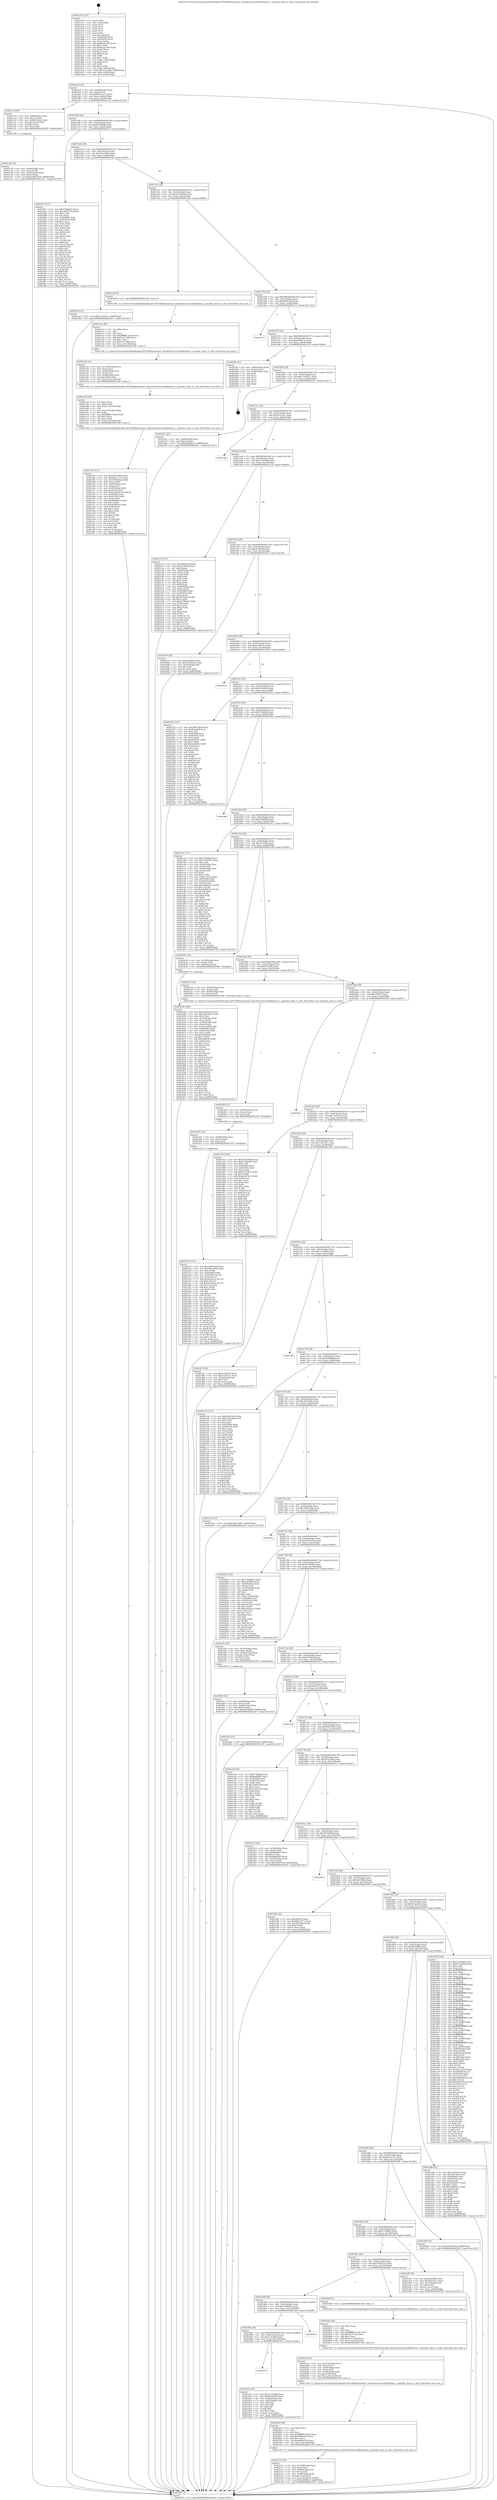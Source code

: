 digraph "0x401470" {
  label = "0x401470 (/mnt/c/Users/mathe/Desktop/tcc/POCII/binaries/extr_linuxdriversscsicxlflashvlun.c_marshal_clone_to_rele_Final-ollvm.out::main(0))"
  labelloc = "t"
  node[shape=record]

  Entry [label="",width=0.3,height=0.3,shape=circle,fillcolor=black,style=filled]
  "0x4014e4" [label="{
     0x4014e4 [32]\l
     | [instrs]\l
     &nbsp;&nbsp;0x4014e4 \<+6\>: mov -0x88(%rbp),%eax\l
     &nbsp;&nbsp;0x4014ea \<+2\>: mov %eax,%ecx\l
     &nbsp;&nbsp;0x4014ec \<+6\>: sub $0x80a1517e,%ecx\l
     &nbsp;&nbsp;0x4014f2 \<+6\>: mov %eax,-0x9c(%rbp)\l
     &nbsp;&nbsp;0x4014f8 \<+6\>: mov %ecx,-0xa0(%rbp)\l
     &nbsp;&nbsp;0x4014fe \<+6\>: je 0000000000401c19 \<main+0x7a9\>\l
  }"]
  "0x401c19" [label="{
     0x401c19 [29]\l
     | [instrs]\l
     &nbsp;&nbsp;0x401c19 \<+4\>: mov -0x68(%rbp),%rax\l
     &nbsp;&nbsp;0x401c1d \<+6\>: movl $0x1,(%rax)\l
     &nbsp;&nbsp;0x401c23 \<+4\>: mov -0x68(%rbp),%rax\l
     &nbsp;&nbsp;0x401c27 \<+3\>: movslq (%rax),%rax\l
     &nbsp;&nbsp;0x401c2a \<+4\>: shl $0x3,%rax\l
     &nbsp;&nbsp;0x401c2e \<+3\>: mov %rax,%rdi\l
     &nbsp;&nbsp;0x401c31 \<+5\>: call 0000000000401050 \<malloc@plt\>\l
     | [calls]\l
     &nbsp;&nbsp;0x401050 \{1\} (unknown)\l
  }"]
  "0x401504" [label="{
     0x401504 [28]\l
     | [instrs]\l
     &nbsp;&nbsp;0x401504 \<+5\>: jmp 0000000000401509 \<main+0x99\>\l
     &nbsp;&nbsp;0x401509 \<+6\>: mov -0x9c(%rbp),%eax\l
     &nbsp;&nbsp;0x40150f \<+5\>: sub $0x90788a58,%eax\l
     &nbsp;&nbsp;0x401514 \<+6\>: mov %eax,-0xa4(%rbp)\l
     &nbsp;&nbsp;0x40151a \<+6\>: je 0000000000401f7c \<main+0xb0c\>\l
  }"]
  Exit [label="",width=0.3,height=0.3,shape=circle,fillcolor=black,style=filled,peripheries=2]
  "0x401f7c" [label="{
     0x401f7c [137]\l
     | [instrs]\l
     &nbsp;&nbsp;0x401f7c \<+5\>: mov $0x729fda01,%eax\l
     &nbsp;&nbsp;0x401f81 \<+5\>: mov $0x3ed3570a,%ecx\l
     &nbsp;&nbsp;0x401f86 \<+2\>: mov $0x1,%dl\l
     &nbsp;&nbsp;0x401f88 \<+2\>: xor %esi,%esi\l
     &nbsp;&nbsp;0x401f8a \<+7\>: mov 0x405068,%edi\l
     &nbsp;&nbsp;0x401f91 \<+8\>: mov 0x405054,%r8d\l
     &nbsp;&nbsp;0x401f99 \<+3\>: sub $0x1,%esi\l
     &nbsp;&nbsp;0x401f9c \<+3\>: mov %edi,%r9d\l
     &nbsp;&nbsp;0x401f9f \<+3\>: add %esi,%r9d\l
     &nbsp;&nbsp;0x401fa2 \<+4\>: imul %r9d,%edi\l
     &nbsp;&nbsp;0x401fa6 \<+3\>: and $0x1,%edi\l
     &nbsp;&nbsp;0x401fa9 \<+3\>: cmp $0x0,%edi\l
     &nbsp;&nbsp;0x401fac \<+4\>: sete %r10b\l
     &nbsp;&nbsp;0x401fb0 \<+4\>: cmp $0xa,%r8d\l
     &nbsp;&nbsp;0x401fb4 \<+4\>: setl %r11b\l
     &nbsp;&nbsp;0x401fb8 \<+3\>: mov %r10b,%bl\l
     &nbsp;&nbsp;0x401fbb \<+3\>: xor $0xff,%bl\l
     &nbsp;&nbsp;0x401fbe \<+3\>: mov %r11b,%r14b\l
     &nbsp;&nbsp;0x401fc1 \<+4\>: xor $0xff,%r14b\l
     &nbsp;&nbsp;0x401fc5 \<+3\>: xor $0x0,%dl\l
     &nbsp;&nbsp;0x401fc8 \<+3\>: mov %bl,%r15b\l
     &nbsp;&nbsp;0x401fcb \<+4\>: and $0x0,%r15b\l
     &nbsp;&nbsp;0x401fcf \<+3\>: and %dl,%r10b\l
     &nbsp;&nbsp;0x401fd2 \<+3\>: mov %r14b,%r12b\l
     &nbsp;&nbsp;0x401fd5 \<+4\>: and $0x0,%r12b\l
     &nbsp;&nbsp;0x401fd9 \<+3\>: and %dl,%r11b\l
     &nbsp;&nbsp;0x401fdc \<+3\>: or %r10b,%r15b\l
     &nbsp;&nbsp;0x401fdf \<+3\>: or %r11b,%r12b\l
     &nbsp;&nbsp;0x401fe2 \<+3\>: xor %r12b,%r15b\l
     &nbsp;&nbsp;0x401fe5 \<+3\>: or %r14b,%bl\l
     &nbsp;&nbsp;0x401fe8 \<+3\>: xor $0xff,%bl\l
     &nbsp;&nbsp;0x401feb \<+3\>: or $0x0,%dl\l
     &nbsp;&nbsp;0x401fee \<+2\>: and %dl,%bl\l
     &nbsp;&nbsp;0x401ff0 \<+3\>: or %bl,%r15b\l
     &nbsp;&nbsp;0x401ff3 \<+4\>: test $0x1,%r15b\l
     &nbsp;&nbsp;0x401ff7 \<+3\>: cmovne %ecx,%eax\l
     &nbsp;&nbsp;0x401ffa \<+6\>: mov %eax,-0x88(%rbp)\l
     &nbsp;&nbsp;0x402000 \<+5\>: jmp 00000000004025d7 \<main+0x1167\>\l
  }"]
  "0x401520" [label="{
     0x401520 [28]\l
     | [instrs]\l
     &nbsp;&nbsp;0x401520 \<+5\>: jmp 0000000000401525 \<main+0xb5\>\l
     &nbsp;&nbsp;0x401525 \<+6\>: mov -0x9c(%rbp),%eax\l
     &nbsp;&nbsp;0x40152b \<+5\>: sub $0x99ce446a,%eax\l
     &nbsp;&nbsp;0x401530 \<+6\>: mov %eax,-0xa8(%rbp)\l
     &nbsp;&nbsp;0x401536 \<+6\>: je 00000000004023af \<main+0xf3f\>\l
  }"]
  "0x402316" [label="{
     0x402316 [153]\l
     | [instrs]\l
     &nbsp;&nbsp;0x402316 \<+5\>: mov $0x36691466,%ecx\l
     &nbsp;&nbsp;0x40231b \<+5\>: mov $0x99ce446a,%edx\l
     &nbsp;&nbsp;0x402320 \<+3\>: mov $0x1,%r8b\l
     &nbsp;&nbsp;0x402323 \<+8\>: mov 0x405068,%r9d\l
     &nbsp;&nbsp;0x40232b \<+8\>: mov 0x405054,%r10d\l
     &nbsp;&nbsp;0x402333 \<+3\>: mov %r9d,%r11d\l
     &nbsp;&nbsp;0x402336 \<+7\>: add $0xefce56ca,%r11d\l
     &nbsp;&nbsp;0x40233d \<+4\>: sub $0x1,%r11d\l
     &nbsp;&nbsp;0x402341 \<+7\>: sub $0xefce56ca,%r11d\l
     &nbsp;&nbsp;0x402348 \<+4\>: imul %r11d,%r9d\l
     &nbsp;&nbsp;0x40234c \<+4\>: and $0x1,%r9d\l
     &nbsp;&nbsp;0x402350 \<+4\>: cmp $0x0,%r9d\l
     &nbsp;&nbsp;0x402354 \<+3\>: sete %bl\l
     &nbsp;&nbsp;0x402357 \<+4\>: cmp $0xa,%r10d\l
     &nbsp;&nbsp;0x40235b \<+4\>: setl %r14b\l
     &nbsp;&nbsp;0x40235f \<+3\>: mov %bl,%r15b\l
     &nbsp;&nbsp;0x402362 \<+4\>: xor $0xff,%r15b\l
     &nbsp;&nbsp;0x402366 \<+3\>: mov %r14b,%r12b\l
     &nbsp;&nbsp;0x402369 \<+4\>: xor $0xff,%r12b\l
     &nbsp;&nbsp;0x40236d \<+4\>: xor $0x0,%r8b\l
     &nbsp;&nbsp;0x402371 \<+3\>: mov %r15b,%r13b\l
     &nbsp;&nbsp;0x402374 \<+4\>: and $0x0,%r13b\l
     &nbsp;&nbsp;0x402378 \<+3\>: and %r8b,%bl\l
     &nbsp;&nbsp;0x40237b \<+3\>: mov %r12b,%al\l
     &nbsp;&nbsp;0x40237e \<+2\>: and $0x0,%al\l
     &nbsp;&nbsp;0x402380 \<+3\>: and %r8b,%r14b\l
     &nbsp;&nbsp;0x402383 \<+3\>: or %bl,%r13b\l
     &nbsp;&nbsp;0x402386 \<+3\>: or %r14b,%al\l
     &nbsp;&nbsp;0x402389 \<+3\>: xor %al,%r13b\l
     &nbsp;&nbsp;0x40238c \<+3\>: or %r12b,%r15b\l
     &nbsp;&nbsp;0x40238f \<+4\>: xor $0xff,%r15b\l
     &nbsp;&nbsp;0x402393 \<+4\>: or $0x0,%r8b\l
     &nbsp;&nbsp;0x402397 \<+3\>: and %r8b,%r15b\l
     &nbsp;&nbsp;0x40239a \<+3\>: or %r15b,%r13b\l
     &nbsp;&nbsp;0x40239d \<+4\>: test $0x1,%r13b\l
     &nbsp;&nbsp;0x4023a1 \<+3\>: cmovne %edx,%ecx\l
     &nbsp;&nbsp;0x4023a4 \<+6\>: mov %ecx,-0x88(%rbp)\l
     &nbsp;&nbsp;0x4023aa \<+5\>: jmp 00000000004025d7 \<main+0x1167\>\l
  }"]
  "0x4023af" [label="{
     0x4023af [15]\l
     | [instrs]\l
     &nbsp;&nbsp;0x4023af \<+10\>: movl $0xc7e22dc7,-0x88(%rbp)\l
     &nbsp;&nbsp;0x4023b9 \<+5\>: jmp 00000000004025d7 \<main+0x1167\>\l
  }"]
  "0x40153c" [label="{
     0x40153c [28]\l
     | [instrs]\l
     &nbsp;&nbsp;0x40153c \<+5\>: jmp 0000000000401541 \<main+0xd1\>\l
     &nbsp;&nbsp;0x401541 \<+6\>: mov -0x9c(%rbp),%eax\l
     &nbsp;&nbsp;0x401547 \<+5\>: sub $0xb379bd58,%eax\l
     &nbsp;&nbsp;0x40154c \<+6\>: mov %eax,-0xac(%rbp)\l
     &nbsp;&nbsp;0x401552 \<+6\>: je 0000000000401e0d \<main+0x99d\>\l
  }"]
  "0x402307" [label="{
     0x402307 [15]\l
     | [instrs]\l
     &nbsp;&nbsp;0x402307 \<+4\>: mov -0x48(%rbp),%rax\l
     &nbsp;&nbsp;0x40230b \<+3\>: mov (%rax),%rax\l
     &nbsp;&nbsp;0x40230e \<+3\>: mov %rax,%rdi\l
     &nbsp;&nbsp;0x402311 \<+5\>: call 0000000000401030 \<free@plt\>\l
     | [calls]\l
     &nbsp;&nbsp;0x401030 \{1\} (unknown)\l
  }"]
  "0x401e0d" [label="{
     0x401e0d [5]\l
     | [instrs]\l
     &nbsp;&nbsp;0x401e0d \<+5\>: call 0000000000401160 \<next_i\>\l
     | [calls]\l
     &nbsp;&nbsp;0x401160 \{1\} (/mnt/c/Users/mathe/Desktop/tcc/POCII/binaries/extr_linuxdriversscsicxlflashvlun.c_marshal_clone_to_rele_Final-ollvm.out::next_i)\l
  }"]
  "0x401558" [label="{
     0x401558 [28]\l
     | [instrs]\l
     &nbsp;&nbsp;0x401558 \<+5\>: jmp 000000000040155d \<main+0xed\>\l
     &nbsp;&nbsp;0x40155d \<+6\>: mov -0x9c(%rbp),%eax\l
     &nbsp;&nbsp;0x401563 \<+5\>: sub $0xb98414cd,%eax\l
     &nbsp;&nbsp;0x401568 \<+6\>: mov %eax,-0xb0(%rbp)\l
     &nbsp;&nbsp;0x40156e \<+6\>: je 0000000000402572 \<main+0x1102\>\l
  }"]
  "0x4022f8" [label="{
     0x4022f8 [15]\l
     | [instrs]\l
     &nbsp;&nbsp;0x4022f8 \<+4\>: mov -0x60(%rbp),%rax\l
     &nbsp;&nbsp;0x4022fc \<+3\>: mov (%rax),%rax\l
     &nbsp;&nbsp;0x4022ff \<+3\>: mov %rax,%rdi\l
     &nbsp;&nbsp;0x402302 \<+5\>: call 0000000000401030 \<free@plt\>\l
     | [calls]\l
     &nbsp;&nbsp;0x401030 \{1\} (unknown)\l
  }"]
  "0x402572" [label="{
     0x402572\l
  }", style=dashed]
  "0x401574" [label="{
     0x401574 [28]\l
     | [instrs]\l
     &nbsp;&nbsp;0x401574 \<+5\>: jmp 0000000000401579 \<main+0x109\>\l
     &nbsp;&nbsp;0x401579 \<+6\>: mov -0x9c(%rbp),%eax\l
     &nbsp;&nbsp;0x40157f \<+5\>: sub $0xbcd8de7a,%eax\l
     &nbsp;&nbsp;0x401584 \<+6\>: mov %eax,-0xb4(%rbp)\l
     &nbsp;&nbsp;0x40158a \<+6\>: je 00000000004023fa \<main+0xf8a\>\l
  }"]
  "0x402111" [label="{
     0x402111 [42]\l
     | [instrs]\l
     &nbsp;&nbsp;0x402111 \<+6\>: mov -0x148(%rbp),%ecx\l
     &nbsp;&nbsp;0x402117 \<+3\>: imul %eax,%ecx\l
     &nbsp;&nbsp;0x40211a \<+4\>: mov -0x48(%rbp),%rsi\l
     &nbsp;&nbsp;0x40211e \<+3\>: mov (%rsi),%rsi\l
     &nbsp;&nbsp;0x402121 \<+4\>: mov -0x40(%rbp),%rdi\l
     &nbsp;&nbsp;0x402125 \<+3\>: movslq (%rdi),%rdi\l
     &nbsp;&nbsp;0x402128 \<+4\>: mov %ecx,0x4(%rsi,%rdi,8)\l
     &nbsp;&nbsp;0x40212c \<+10\>: movl $0x2b9ff8ef,-0x88(%rbp)\l
     &nbsp;&nbsp;0x402136 \<+5\>: jmp 00000000004025d7 \<main+0x1167\>\l
  }"]
  "0x4023fa" [label="{
     0x4023fa [21]\l
     | [instrs]\l
     &nbsp;&nbsp;0x4023fa \<+4\>: mov -0x80(%rbp),%rax\l
     &nbsp;&nbsp;0x4023fe \<+2\>: mov (%rax),%eax\l
     &nbsp;&nbsp;0x402400 \<+4\>: lea -0x28(%rbp),%rsp\l
     &nbsp;&nbsp;0x402404 \<+1\>: pop %rbx\l
     &nbsp;&nbsp;0x402405 \<+2\>: pop %r12\l
     &nbsp;&nbsp;0x402407 \<+2\>: pop %r13\l
     &nbsp;&nbsp;0x402409 \<+2\>: pop %r14\l
     &nbsp;&nbsp;0x40240b \<+2\>: pop %r15\l
     &nbsp;&nbsp;0x40240d \<+1\>: pop %rbp\l
     &nbsp;&nbsp;0x40240e \<+1\>: ret\l
  }"]
  "0x401590" [label="{
     0x401590 [28]\l
     | [instrs]\l
     &nbsp;&nbsp;0x401590 \<+5\>: jmp 0000000000401595 \<main+0x125\>\l
     &nbsp;&nbsp;0x401595 \<+6\>: mov -0x9c(%rbp),%eax\l
     &nbsp;&nbsp;0x40159b \<+5\>: sub $0xc7e22dc7,%eax\l
     &nbsp;&nbsp;0x4015a0 \<+6\>: mov %eax,-0xb8(%rbp)\l
     &nbsp;&nbsp;0x4015a6 \<+6\>: je 00000000004023e1 \<main+0xf71\>\l
  }"]
  "0x4020e9" [label="{
     0x4020e9 [40]\l
     | [instrs]\l
     &nbsp;&nbsp;0x4020e9 \<+5\>: mov $0x2,%ecx\l
     &nbsp;&nbsp;0x4020ee \<+1\>: cltd\l
     &nbsp;&nbsp;0x4020ef \<+2\>: idiv %ecx\l
     &nbsp;&nbsp;0x4020f1 \<+6\>: imul $0xfffffffe,%edx,%ecx\l
     &nbsp;&nbsp;0x4020f7 \<+6\>: add $0x8698c919,%ecx\l
     &nbsp;&nbsp;0x4020fd \<+3\>: add $0x1,%ecx\l
     &nbsp;&nbsp;0x402100 \<+6\>: sub $0x8698c919,%ecx\l
     &nbsp;&nbsp;0x402106 \<+6\>: mov %ecx,-0x148(%rbp)\l
     &nbsp;&nbsp;0x40210c \<+5\>: call 0000000000401160 \<next_i\>\l
     | [calls]\l
     &nbsp;&nbsp;0x401160 \{1\} (/mnt/c/Users/mathe/Desktop/tcc/POCII/binaries/extr_linuxdriversscsicxlflashvlun.c_marshal_clone_to_rele_Final-ollvm.out::next_i)\l
  }"]
  "0x4023e1" [label="{
     0x4023e1 [25]\l
     | [instrs]\l
     &nbsp;&nbsp;0x4023e1 \<+4\>: mov -0x80(%rbp),%rax\l
     &nbsp;&nbsp;0x4023e5 \<+6\>: movl $0x0,(%rax)\l
     &nbsp;&nbsp;0x4023eb \<+10\>: movl $0xbcd8de7a,-0x88(%rbp)\l
     &nbsp;&nbsp;0x4023f5 \<+5\>: jmp 00000000004025d7 \<main+0x1167\>\l
  }"]
  "0x4015ac" [label="{
     0x4015ac [28]\l
     | [instrs]\l
     &nbsp;&nbsp;0x4015ac \<+5\>: jmp 00000000004015b1 \<main+0x141\>\l
     &nbsp;&nbsp;0x4015b1 \<+6\>: mov -0x9c(%rbp),%eax\l
     &nbsp;&nbsp;0x4015b7 \<+5\>: sub $0xcb5ece2c,%eax\l
     &nbsp;&nbsp;0x4015bc \<+6\>: mov %eax,-0xbc(%rbp)\l
     &nbsp;&nbsp;0x4015c2 \<+6\>: je 0000000000401abd \<main+0x64d\>\l
  }"]
  "0x4020ca" [label="{
     0x4020ca [31]\l
     | [instrs]\l
     &nbsp;&nbsp;0x4020ca \<+6\>: mov -0x144(%rbp),%ecx\l
     &nbsp;&nbsp;0x4020d0 \<+3\>: imul %eax,%ecx\l
     &nbsp;&nbsp;0x4020d3 \<+4\>: mov -0x48(%rbp),%rsi\l
     &nbsp;&nbsp;0x4020d7 \<+3\>: mov (%rsi),%rsi\l
     &nbsp;&nbsp;0x4020da \<+4\>: mov -0x40(%rbp),%rdi\l
     &nbsp;&nbsp;0x4020de \<+3\>: movslq (%rdi),%rdi\l
     &nbsp;&nbsp;0x4020e1 \<+3\>: mov %ecx,(%rsi,%rdi,8)\l
     &nbsp;&nbsp;0x4020e4 \<+5\>: call 0000000000401160 \<next_i\>\l
     | [calls]\l
     &nbsp;&nbsp;0x401160 \{1\} (/mnt/c/Users/mathe/Desktop/tcc/POCII/binaries/extr_linuxdriversscsicxlflashvlun.c_marshal_clone_to_rele_Final-ollvm.out::next_i)\l
  }"]
  "0x401abd" [label="{
     0x401abd\l
  }", style=dashed]
  "0x4015c8" [label="{
     0x4015c8 [28]\l
     | [instrs]\l
     &nbsp;&nbsp;0x4015c8 \<+5\>: jmp 00000000004015cd \<main+0x15d\>\l
     &nbsp;&nbsp;0x4015cd \<+6\>: mov -0x9c(%rbp),%eax\l
     &nbsp;&nbsp;0x4015d3 \<+5\>: sub $0xce22260d,%eax\l
     &nbsp;&nbsp;0x4015d8 \<+6\>: mov %eax,-0xc0(%rbp)\l
     &nbsp;&nbsp;0x4015de \<+6\>: je 00000000004021c4 \<main+0xd54\>\l
  }"]
  "0x4020a2" [label="{
     0x4020a2 [40]\l
     | [instrs]\l
     &nbsp;&nbsp;0x4020a2 \<+5\>: mov $0x2,%ecx\l
     &nbsp;&nbsp;0x4020a7 \<+1\>: cltd\l
     &nbsp;&nbsp;0x4020a8 \<+2\>: idiv %ecx\l
     &nbsp;&nbsp;0x4020aa \<+6\>: imul $0xfffffffe,%edx,%ecx\l
     &nbsp;&nbsp;0x4020b0 \<+6\>: sub $0x59c7124e,%ecx\l
     &nbsp;&nbsp;0x4020b6 \<+3\>: add $0x1,%ecx\l
     &nbsp;&nbsp;0x4020b9 \<+6\>: add $0x59c7124e,%ecx\l
     &nbsp;&nbsp;0x4020bf \<+6\>: mov %ecx,-0x144(%rbp)\l
     &nbsp;&nbsp;0x4020c5 \<+5\>: call 0000000000401160 \<next_i\>\l
     | [calls]\l
     &nbsp;&nbsp;0x401160 \{1\} (/mnt/c/Users/mathe/Desktop/tcc/POCII/binaries/extr_linuxdriversscsicxlflashvlun.c_marshal_clone_to_rele_Final-ollvm.out::next_i)\l
  }"]
  "0x4021c4" [label="{
     0x4021c4 [127]\l
     | [instrs]\l
     &nbsp;&nbsp;0x4021c4 \<+5\>: mov $0xb98414cd,%eax\l
     &nbsp;&nbsp;0x4021c9 \<+5\>: mov $0x43798c0f,%ecx\l
     &nbsp;&nbsp;0x4021ce \<+2\>: xor %edx,%edx\l
     &nbsp;&nbsp;0x4021d0 \<+4\>: mov -0x40(%rbp),%rsi\l
     &nbsp;&nbsp;0x4021d4 \<+2\>: mov (%rsi),%edi\l
     &nbsp;&nbsp;0x4021d6 \<+3\>: mov %edx,%r8d\l
     &nbsp;&nbsp;0x4021d9 \<+3\>: sub %edi,%r8d\l
     &nbsp;&nbsp;0x4021dc \<+2\>: mov %edx,%edi\l
     &nbsp;&nbsp;0x4021de \<+3\>: sub $0x1,%edi\l
     &nbsp;&nbsp;0x4021e1 \<+3\>: add %edi,%r8d\l
     &nbsp;&nbsp;0x4021e4 \<+3\>: sub %r8d,%edx\l
     &nbsp;&nbsp;0x4021e7 \<+4\>: mov -0x40(%rbp),%rsi\l
     &nbsp;&nbsp;0x4021eb \<+2\>: mov %edx,(%rsi)\l
     &nbsp;&nbsp;0x4021ed \<+7\>: mov 0x405068,%edx\l
     &nbsp;&nbsp;0x4021f4 \<+7\>: mov 0x405054,%edi\l
     &nbsp;&nbsp;0x4021fb \<+3\>: mov %edx,%r8d\l
     &nbsp;&nbsp;0x4021fe \<+7\>: add $0x427f8ed5,%r8d\l
     &nbsp;&nbsp;0x402205 \<+4\>: sub $0x1,%r8d\l
     &nbsp;&nbsp;0x402209 \<+7\>: sub $0x427f8ed5,%r8d\l
     &nbsp;&nbsp;0x402210 \<+4\>: imul %r8d,%edx\l
     &nbsp;&nbsp;0x402214 \<+3\>: and $0x1,%edx\l
     &nbsp;&nbsp;0x402217 \<+3\>: cmp $0x0,%edx\l
     &nbsp;&nbsp;0x40221a \<+4\>: sete %r9b\l
     &nbsp;&nbsp;0x40221e \<+3\>: cmp $0xa,%edi\l
     &nbsp;&nbsp;0x402221 \<+4\>: setl %r10b\l
     &nbsp;&nbsp;0x402225 \<+3\>: mov %r9b,%r11b\l
     &nbsp;&nbsp;0x402228 \<+3\>: and %r10b,%r11b\l
     &nbsp;&nbsp;0x40222b \<+3\>: xor %r10b,%r9b\l
     &nbsp;&nbsp;0x40222e \<+3\>: or %r9b,%r11b\l
     &nbsp;&nbsp;0x402231 \<+4\>: test $0x1,%r11b\l
     &nbsp;&nbsp;0x402235 \<+3\>: cmovne %ecx,%eax\l
     &nbsp;&nbsp;0x402238 \<+6\>: mov %eax,-0x88(%rbp)\l
     &nbsp;&nbsp;0x40223e \<+5\>: jmp 00000000004025d7 \<main+0x1167\>\l
  }"]
  "0x4015e4" [label="{
     0x4015e4 [28]\l
     | [instrs]\l
     &nbsp;&nbsp;0x4015e4 \<+5\>: jmp 00000000004015e9 \<main+0x179\>\l
     &nbsp;&nbsp;0x4015e9 \<+6\>: mov -0x9c(%rbp),%eax\l
     &nbsp;&nbsp;0x4015ef \<+5\>: sub $0xeaf3f404,%eax\l
     &nbsp;&nbsp;0x4015f4 \<+6\>: mov %eax,-0xc4(%rbp)\l
     &nbsp;&nbsp;0x4015fa \<+6\>: je 000000000040207f \<main+0xc0f\>\l
  }"]
  "0x401f5c" [label="{
     0x401f5c [32]\l
     | [instrs]\l
     &nbsp;&nbsp;0x401f5c \<+4\>: mov -0x48(%rbp),%rdi\l
     &nbsp;&nbsp;0x401f60 \<+3\>: mov %rax,(%rdi)\l
     &nbsp;&nbsp;0x401f63 \<+4\>: mov -0x40(%rbp),%rax\l
     &nbsp;&nbsp;0x401f67 \<+6\>: movl $0x0,(%rax)\l
     &nbsp;&nbsp;0x401f6d \<+10\>: movl $0x90788a58,-0x88(%rbp)\l
     &nbsp;&nbsp;0x401f77 \<+5\>: jmp 00000000004025d7 \<main+0x1167\>\l
  }"]
  "0x40207f" [label="{
     0x40207f [30]\l
     | [instrs]\l
     &nbsp;&nbsp;0x40207f \<+5\>: mov $0xec8cf40c,%eax\l
     &nbsp;&nbsp;0x402084 \<+5\>: mov $0x72092e22,%ecx\l
     &nbsp;&nbsp;0x402089 \<+3\>: mov -0x29(%rbp),%dl\l
     &nbsp;&nbsp;0x40208c \<+3\>: test $0x1,%dl\l
     &nbsp;&nbsp;0x40208f \<+3\>: cmovne %ecx,%eax\l
     &nbsp;&nbsp;0x402092 \<+6\>: mov %eax,-0x88(%rbp)\l
     &nbsp;&nbsp;0x402098 \<+5\>: jmp 00000000004025d7 \<main+0x1167\>\l
  }"]
  "0x401600" [label="{
     0x401600 [28]\l
     | [instrs]\l
     &nbsp;&nbsp;0x401600 \<+5\>: jmp 0000000000401605 \<main+0x195\>\l
     &nbsp;&nbsp;0x401605 \<+6\>: mov -0x9c(%rbp),%eax\l
     &nbsp;&nbsp;0x40160b \<+5\>: sub $0xec584c52,%eax\l
     &nbsp;&nbsp;0x401610 \<+6\>: mov %eax,-0xc8(%rbp)\l
     &nbsp;&nbsp;0x401616 \<+6\>: je 0000000000402454 \<main+0xfe4\>\l
  }"]
  "0x401e87" [label="{
     0x401e87 [127]\l
     | [instrs]\l
     &nbsp;&nbsp;0x401e87 \<+5\>: mov $0x5831909d,%ecx\l
     &nbsp;&nbsp;0x401e8c \<+5\>: mov $0x65ae1151,%edx\l
     &nbsp;&nbsp;0x401e91 \<+7\>: mov -0x140(%rbp),%r8d\l
     &nbsp;&nbsp;0x401e98 \<+4\>: imul %eax,%r8d\l
     &nbsp;&nbsp;0x401e9c \<+4\>: mov -0x60(%rbp),%rsi\l
     &nbsp;&nbsp;0x401ea0 \<+3\>: mov (%rsi),%rsi\l
     &nbsp;&nbsp;0x401ea3 \<+4\>: mov -0x58(%rbp),%rdi\l
     &nbsp;&nbsp;0x401ea7 \<+3\>: movslq (%rdi),%rdi\l
     &nbsp;&nbsp;0x401eaa \<+5\>: mov %r8d,0x4(%rsi,%rdi,8)\l
     &nbsp;&nbsp;0x401eaf \<+7\>: mov 0x405068,%eax\l
     &nbsp;&nbsp;0x401eb6 \<+8\>: mov 0x405054,%r8d\l
     &nbsp;&nbsp;0x401ebe \<+3\>: mov %eax,%r9d\l
     &nbsp;&nbsp;0x401ec1 \<+7\>: add $0xdf5960cd,%r9d\l
     &nbsp;&nbsp;0x401ec8 \<+4\>: sub $0x1,%r9d\l
     &nbsp;&nbsp;0x401ecc \<+7\>: sub $0xdf5960cd,%r9d\l
     &nbsp;&nbsp;0x401ed3 \<+4\>: imul %r9d,%eax\l
     &nbsp;&nbsp;0x401ed7 \<+3\>: and $0x1,%eax\l
     &nbsp;&nbsp;0x401eda \<+3\>: cmp $0x0,%eax\l
     &nbsp;&nbsp;0x401edd \<+4\>: sete %r10b\l
     &nbsp;&nbsp;0x401ee1 \<+4\>: cmp $0xa,%r8d\l
     &nbsp;&nbsp;0x401ee5 \<+4\>: setl %r11b\l
     &nbsp;&nbsp;0x401ee9 \<+3\>: mov %r10b,%bl\l
     &nbsp;&nbsp;0x401eec \<+3\>: and %r11b,%bl\l
     &nbsp;&nbsp;0x401eef \<+3\>: xor %r11b,%r10b\l
     &nbsp;&nbsp;0x401ef2 \<+3\>: or %r10b,%bl\l
     &nbsp;&nbsp;0x401ef5 \<+3\>: test $0x1,%bl\l
     &nbsp;&nbsp;0x401ef8 \<+3\>: cmovne %edx,%ecx\l
     &nbsp;&nbsp;0x401efb \<+6\>: mov %ecx,-0x88(%rbp)\l
     &nbsp;&nbsp;0x401f01 \<+5\>: jmp 00000000004025d7 \<main+0x1167\>\l
  }"]
  "0x402454" [label="{
     0x402454\l
  }", style=dashed]
  "0x40161c" [label="{
     0x40161c [28]\l
     | [instrs]\l
     &nbsp;&nbsp;0x40161c \<+5\>: jmp 0000000000401621 \<main+0x1b1\>\l
     &nbsp;&nbsp;0x401621 \<+6\>: mov -0x9c(%rbp),%eax\l
     &nbsp;&nbsp;0x401627 \<+5\>: sub $0xec8cf40c,%eax\l
     &nbsp;&nbsp;0x40162c \<+6\>: mov %eax,-0xcc(%rbp)\l
     &nbsp;&nbsp;0x401632 \<+6\>: je 0000000000402252 \<main+0xde2\>\l
  }"]
  "0x401e59" [label="{
     0x401e59 [46]\l
     | [instrs]\l
     &nbsp;&nbsp;0x401e59 \<+2\>: xor %ecx,%ecx\l
     &nbsp;&nbsp;0x401e5b \<+5\>: mov $0x2,%edx\l
     &nbsp;&nbsp;0x401e60 \<+6\>: mov %edx,-0x13c(%rbp)\l
     &nbsp;&nbsp;0x401e66 \<+1\>: cltd\l
     &nbsp;&nbsp;0x401e67 \<+7\>: mov -0x13c(%rbp),%r8d\l
     &nbsp;&nbsp;0x401e6e \<+3\>: idiv %r8d\l
     &nbsp;&nbsp;0x401e71 \<+6\>: imul $0xfffffffe,%edx,%edx\l
     &nbsp;&nbsp;0x401e77 \<+3\>: sub $0x1,%ecx\l
     &nbsp;&nbsp;0x401e7a \<+2\>: sub %ecx,%edx\l
     &nbsp;&nbsp;0x401e7c \<+6\>: mov %edx,-0x140(%rbp)\l
     &nbsp;&nbsp;0x401e82 \<+5\>: call 0000000000401160 \<next_i\>\l
     | [calls]\l
     &nbsp;&nbsp;0x401160 \{1\} (/mnt/c/Users/mathe/Desktop/tcc/POCII/binaries/extr_linuxdriversscsicxlflashvlun.c_marshal_clone_to_rele_Final-ollvm.out::next_i)\l
  }"]
  "0x402252" [label="{
     0x402252 [147]\l
     | [instrs]\l
     &nbsp;&nbsp;0x402252 \<+5\>: mov $0x36691466,%eax\l
     &nbsp;&nbsp;0x402257 \<+5\>: mov $0x6e6cdf8,%ecx\l
     &nbsp;&nbsp;0x40225c \<+2\>: mov $0x1,%dl\l
     &nbsp;&nbsp;0x40225e \<+7\>: mov 0x405068,%esi\l
     &nbsp;&nbsp;0x402265 \<+7\>: mov 0x405054,%edi\l
     &nbsp;&nbsp;0x40226c \<+3\>: mov %esi,%r8d\l
     &nbsp;&nbsp;0x40226f \<+7\>: sub $0xa4c8b22,%r8d\l
     &nbsp;&nbsp;0x402276 \<+4\>: sub $0x1,%r8d\l
     &nbsp;&nbsp;0x40227a \<+7\>: add $0xa4c8b22,%r8d\l
     &nbsp;&nbsp;0x402281 \<+4\>: imul %r8d,%esi\l
     &nbsp;&nbsp;0x402285 \<+3\>: and $0x1,%esi\l
     &nbsp;&nbsp;0x402288 \<+3\>: cmp $0x0,%esi\l
     &nbsp;&nbsp;0x40228b \<+4\>: sete %r9b\l
     &nbsp;&nbsp;0x40228f \<+3\>: cmp $0xa,%edi\l
     &nbsp;&nbsp;0x402292 \<+4\>: setl %r10b\l
     &nbsp;&nbsp;0x402296 \<+3\>: mov %r9b,%r11b\l
     &nbsp;&nbsp;0x402299 \<+4\>: xor $0xff,%r11b\l
     &nbsp;&nbsp;0x40229d \<+3\>: mov %r10b,%bl\l
     &nbsp;&nbsp;0x4022a0 \<+3\>: xor $0xff,%bl\l
     &nbsp;&nbsp;0x4022a3 \<+3\>: xor $0x1,%dl\l
     &nbsp;&nbsp;0x4022a6 \<+3\>: mov %r11b,%r14b\l
     &nbsp;&nbsp;0x4022a9 \<+4\>: and $0xff,%r14b\l
     &nbsp;&nbsp;0x4022ad \<+3\>: and %dl,%r9b\l
     &nbsp;&nbsp;0x4022b0 \<+3\>: mov %bl,%r15b\l
     &nbsp;&nbsp;0x4022b3 \<+4\>: and $0xff,%r15b\l
     &nbsp;&nbsp;0x4022b7 \<+3\>: and %dl,%r10b\l
     &nbsp;&nbsp;0x4022ba \<+3\>: or %r9b,%r14b\l
     &nbsp;&nbsp;0x4022bd \<+3\>: or %r10b,%r15b\l
     &nbsp;&nbsp;0x4022c0 \<+3\>: xor %r15b,%r14b\l
     &nbsp;&nbsp;0x4022c3 \<+3\>: or %bl,%r11b\l
     &nbsp;&nbsp;0x4022c6 \<+4\>: xor $0xff,%r11b\l
     &nbsp;&nbsp;0x4022ca \<+3\>: or $0x1,%dl\l
     &nbsp;&nbsp;0x4022cd \<+3\>: and %dl,%r11b\l
     &nbsp;&nbsp;0x4022d0 \<+3\>: or %r11b,%r14b\l
     &nbsp;&nbsp;0x4022d3 \<+4\>: test $0x1,%r14b\l
     &nbsp;&nbsp;0x4022d7 \<+3\>: cmovne %ecx,%eax\l
     &nbsp;&nbsp;0x4022da \<+6\>: mov %eax,-0x88(%rbp)\l
     &nbsp;&nbsp;0x4022e0 \<+5\>: jmp 00000000004025d7 \<main+0x1167\>\l
  }"]
  "0x401638" [label="{
     0x401638 [28]\l
     | [instrs]\l
     &nbsp;&nbsp;0x401638 \<+5\>: jmp 000000000040163d \<main+0x1cd\>\l
     &nbsp;&nbsp;0x40163d \<+6\>: mov -0x9c(%rbp),%eax\l
     &nbsp;&nbsp;0x401643 \<+5\>: sub $0xf73bdbaf,%eax\l
     &nbsp;&nbsp;0x401648 \<+6\>: mov %eax,-0xd0(%rbp)\l
     &nbsp;&nbsp;0x40164e \<+6\>: je 0000000000402484 \<main+0x1014\>\l
  }"]
  "0x401e3a" [label="{
     0x401e3a [31]\l
     | [instrs]\l
     &nbsp;&nbsp;0x401e3a \<+6\>: mov -0x138(%rbp),%ecx\l
     &nbsp;&nbsp;0x401e40 \<+3\>: imul %eax,%ecx\l
     &nbsp;&nbsp;0x401e43 \<+4\>: mov -0x60(%rbp),%rsi\l
     &nbsp;&nbsp;0x401e47 \<+3\>: mov (%rsi),%rsi\l
     &nbsp;&nbsp;0x401e4a \<+4\>: mov -0x58(%rbp),%rdi\l
     &nbsp;&nbsp;0x401e4e \<+3\>: movslq (%rdi),%rdi\l
     &nbsp;&nbsp;0x401e51 \<+3\>: mov %ecx,(%rsi,%rdi,8)\l
     &nbsp;&nbsp;0x401e54 \<+5\>: call 0000000000401160 \<next_i\>\l
     | [calls]\l
     &nbsp;&nbsp;0x401160 \{1\} (/mnt/c/Users/mathe/Desktop/tcc/POCII/binaries/extr_linuxdriversscsicxlflashvlun.c_marshal_clone_to_rele_Final-ollvm.out::next_i)\l
  }"]
  "0x402484" [label="{
     0x402484\l
  }", style=dashed]
  "0x401654" [label="{
     0x401654 [28]\l
     | [instrs]\l
     &nbsp;&nbsp;0x401654 \<+5\>: jmp 0000000000401659 \<main+0x1e9\>\l
     &nbsp;&nbsp;0x401659 \<+6\>: mov -0x9c(%rbp),%eax\l
     &nbsp;&nbsp;0x40165f \<+5\>: sub $0xfeadd8f5,%eax\l
     &nbsp;&nbsp;0x401664 \<+6\>: mov %eax,-0xd4(%rbp)\l
     &nbsp;&nbsp;0x40166a \<+6\>: je 0000000000401cb1 \<main+0x841\>\l
  }"]
  "0x401e12" [label="{
     0x401e12 [40]\l
     | [instrs]\l
     &nbsp;&nbsp;0x401e12 \<+5\>: mov $0x2,%ecx\l
     &nbsp;&nbsp;0x401e17 \<+1\>: cltd\l
     &nbsp;&nbsp;0x401e18 \<+2\>: idiv %ecx\l
     &nbsp;&nbsp;0x401e1a \<+6\>: imul $0xfffffffe,%edx,%ecx\l
     &nbsp;&nbsp;0x401e20 \<+6\>: add $0x5e5c7d96,%ecx\l
     &nbsp;&nbsp;0x401e26 \<+3\>: add $0x1,%ecx\l
     &nbsp;&nbsp;0x401e29 \<+6\>: sub $0x5e5c7d96,%ecx\l
     &nbsp;&nbsp;0x401e2f \<+6\>: mov %ecx,-0x138(%rbp)\l
     &nbsp;&nbsp;0x401e35 \<+5\>: call 0000000000401160 \<next_i\>\l
     | [calls]\l
     &nbsp;&nbsp;0x401160 \{1\} (/mnt/c/Users/mathe/Desktop/tcc/POCII/binaries/extr_linuxdriversscsicxlflashvlun.c_marshal_clone_to_rele_Final-ollvm.out::next_i)\l
  }"]
  "0x401cb1" [label="{
     0x401cb1 [171]\l
     | [instrs]\l
     &nbsp;&nbsp;0x401cb1 \<+5\>: mov $0xf73bdbaf,%eax\l
     &nbsp;&nbsp;0x401cb6 \<+5\>: mov $0x17dce107,%ecx\l
     &nbsp;&nbsp;0x401cbb \<+2\>: mov $0x1,%dl\l
     &nbsp;&nbsp;0x401cbd \<+4\>: mov -0x58(%rbp),%rsi\l
     &nbsp;&nbsp;0x401cc1 \<+2\>: mov (%rsi),%edi\l
     &nbsp;&nbsp;0x401cc3 \<+4\>: mov -0x68(%rbp),%rsi\l
     &nbsp;&nbsp;0x401cc7 \<+2\>: cmp (%rsi),%edi\l
     &nbsp;&nbsp;0x401cc9 \<+4\>: setl %r8b\l
     &nbsp;&nbsp;0x401ccd \<+4\>: and $0x1,%r8b\l
     &nbsp;&nbsp;0x401cd1 \<+4\>: mov %r8b,-0x2a(%rbp)\l
     &nbsp;&nbsp;0x401cd5 \<+7\>: mov 0x405068,%edi\l
     &nbsp;&nbsp;0x401cdc \<+8\>: mov 0x405054,%r9d\l
     &nbsp;&nbsp;0x401ce4 \<+3\>: mov %edi,%r10d\l
     &nbsp;&nbsp;0x401ce7 \<+7\>: add $0xad28d23e,%r10d\l
     &nbsp;&nbsp;0x401cee \<+4\>: sub $0x1,%r10d\l
     &nbsp;&nbsp;0x401cf2 \<+7\>: sub $0xad28d23e,%r10d\l
     &nbsp;&nbsp;0x401cf9 \<+4\>: imul %r10d,%edi\l
     &nbsp;&nbsp;0x401cfd \<+3\>: and $0x1,%edi\l
     &nbsp;&nbsp;0x401d00 \<+3\>: cmp $0x0,%edi\l
     &nbsp;&nbsp;0x401d03 \<+4\>: sete %r8b\l
     &nbsp;&nbsp;0x401d07 \<+4\>: cmp $0xa,%r9d\l
     &nbsp;&nbsp;0x401d0b \<+4\>: setl %r11b\l
     &nbsp;&nbsp;0x401d0f \<+3\>: mov %r8b,%bl\l
     &nbsp;&nbsp;0x401d12 \<+3\>: xor $0xff,%bl\l
     &nbsp;&nbsp;0x401d15 \<+3\>: mov %r11b,%r14b\l
     &nbsp;&nbsp;0x401d18 \<+4\>: xor $0xff,%r14b\l
     &nbsp;&nbsp;0x401d1c \<+3\>: xor $0x1,%dl\l
     &nbsp;&nbsp;0x401d1f \<+3\>: mov %bl,%r15b\l
     &nbsp;&nbsp;0x401d22 \<+4\>: and $0xff,%r15b\l
     &nbsp;&nbsp;0x401d26 \<+3\>: and %dl,%r8b\l
     &nbsp;&nbsp;0x401d29 \<+3\>: mov %r14b,%r12b\l
     &nbsp;&nbsp;0x401d2c \<+4\>: and $0xff,%r12b\l
     &nbsp;&nbsp;0x401d30 \<+3\>: and %dl,%r11b\l
     &nbsp;&nbsp;0x401d33 \<+3\>: or %r8b,%r15b\l
     &nbsp;&nbsp;0x401d36 \<+3\>: or %r11b,%r12b\l
     &nbsp;&nbsp;0x401d39 \<+3\>: xor %r12b,%r15b\l
     &nbsp;&nbsp;0x401d3c \<+3\>: or %r14b,%bl\l
     &nbsp;&nbsp;0x401d3f \<+3\>: xor $0xff,%bl\l
     &nbsp;&nbsp;0x401d42 \<+3\>: or $0x1,%dl\l
     &nbsp;&nbsp;0x401d45 \<+2\>: and %dl,%bl\l
     &nbsp;&nbsp;0x401d47 \<+3\>: or %bl,%r15b\l
     &nbsp;&nbsp;0x401d4a \<+4\>: test $0x1,%r15b\l
     &nbsp;&nbsp;0x401d4e \<+3\>: cmovne %ecx,%eax\l
     &nbsp;&nbsp;0x401d51 \<+6\>: mov %eax,-0x88(%rbp)\l
     &nbsp;&nbsp;0x401d57 \<+5\>: jmp 00000000004025d7 \<main+0x1167\>\l
  }"]
  "0x401670" [label="{
     0x401670 [28]\l
     | [instrs]\l
     &nbsp;&nbsp;0x401670 \<+5\>: jmp 0000000000401675 \<main+0x205\>\l
     &nbsp;&nbsp;0x401675 \<+6\>: mov -0x9c(%rbp),%eax\l
     &nbsp;&nbsp;0x40167b \<+5\>: sub $0x5547d4a,%eax\l
     &nbsp;&nbsp;0x401680 \<+6\>: mov %eax,-0xd8(%rbp)\l
     &nbsp;&nbsp;0x401686 \<+6\>: je 0000000000401b36 \<main+0x6c6\>\l
  }"]
  "0x401c36" [label="{
     0x401c36 [32]\l
     | [instrs]\l
     &nbsp;&nbsp;0x401c36 \<+4\>: mov -0x60(%rbp),%rdi\l
     &nbsp;&nbsp;0x401c3a \<+3\>: mov %rax,(%rdi)\l
     &nbsp;&nbsp;0x401c3d \<+4\>: mov -0x58(%rbp),%rax\l
     &nbsp;&nbsp;0x401c41 \<+6\>: movl $0x0,(%rax)\l
     &nbsp;&nbsp;0x401c47 \<+10\>: movl $0x54903504,-0x88(%rbp)\l
     &nbsp;&nbsp;0x401c51 \<+5\>: jmp 00000000004025d7 \<main+0x1167\>\l
  }"]
  "0x401b36" [label="{
     0x401b36 [16]\l
     | [instrs]\l
     &nbsp;&nbsp;0x401b36 \<+4\>: mov -0x78(%rbp),%rax\l
     &nbsp;&nbsp;0x401b3a \<+3\>: mov (%rax),%rax\l
     &nbsp;&nbsp;0x401b3d \<+4\>: mov 0x8(%rax),%rdi\l
     &nbsp;&nbsp;0x401b41 \<+5\>: call 0000000000401060 \<atoi@plt\>\l
     | [calls]\l
     &nbsp;&nbsp;0x401060 \{1\} (unknown)\l
  }"]
  "0x40168c" [label="{
     0x40168c [28]\l
     | [instrs]\l
     &nbsp;&nbsp;0x40168c \<+5\>: jmp 0000000000401691 \<main+0x221\>\l
     &nbsp;&nbsp;0x401691 \<+6\>: mov -0x9c(%rbp),%eax\l
     &nbsp;&nbsp;0x401697 \<+5\>: sub $0x6e6cdf8,%eax\l
     &nbsp;&nbsp;0x40169c \<+6\>: mov %eax,-0xdc(%rbp)\l
     &nbsp;&nbsp;0x4016a2 \<+6\>: je 00000000004022e5 \<main+0xe75\>\l
  }"]
  "0x401b46" [label="{
     0x401b46 [166]\l
     | [instrs]\l
     &nbsp;&nbsp;0x401b46 \<+5\>: mov $0xec584c52,%ecx\l
     &nbsp;&nbsp;0x401b4b \<+5\>: mov $0x36221b4c,%edx\l
     &nbsp;&nbsp;0x401b50 \<+3\>: mov $0x1,%sil\l
     &nbsp;&nbsp;0x401b53 \<+4\>: mov -0x70(%rbp),%rdi\l
     &nbsp;&nbsp;0x401b57 \<+2\>: mov %eax,(%rdi)\l
     &nbsp;&nbsp;0x401b59 \<+4\>: mov -0x70(%rbp),%rdi\l
     &nbsp;&nbsp;0x401b5d \<+2\>: mov (%rdi),%eax\l
     &nbsp;&nbsp;0x401b5f \<+3\>: mov %eax,-0x30(%rbp)\l
     &nbsp;&nbsp;0x401b62 \<+7\>: mov 0x405068,%eax\l
     &nbsp;&nbsp;0x401b69 \<+8\>: mov 0x405054,%r8d\l
     &nbsp;&nbsp;0x401b71 \<+3\>: mov %eax,%r9d\l
     &nbsp;&nbsp;0x401b74 \<+7\>: add $0xc84f628,%r9d\l
     &nbsp;&nbsp;0x401b7b \<+4\>: sub $0x1,%r9d\l
     &nbsp;&nbsp;0x401b7f \<+7\>: sub $0xc84f628,%r9d\l
     &nbsp;&nbsp;0x401b86 \<+4\>: imul %r9d,%eax\l
     &nbsp;&nbsp;0x401b8a \<+3\>: and $0x1,%eax\l
     &nbsp;&nbsp;0x401b8d \<+3\>: cmp $0x0,%eax\l
     &nbsp;&nbsp;0x401b90 \<+4\>: sete %r10b\l
     &nbsp;&nbsp;0x401b94 \<+4\>: cmp $0xa,%r8d\l
     &nbsp;&nbsp;0x401b98 \<+4\>: setl %r11b\l
     &nbsp;&nbsp;0x401b9c \<+3\>: mov %r10b,%bl\l
     &nbsp;&nbsp;0x401b9f \<+3\>: xor $0xff,%bl\l
     &nbsp;&nbsp;0x401ba2 \<+3\>: mov %r11b,%r14b\l
     &nbsp;&nbsp;0x401ba5 \<+4\>: xor $0xff,%r14b\l
     &nbsp;&nbsp;0x401ba9 \<+4\>: xor $0x1,%sil\l
     &nbsp;&nbsp;0x401bad \<+3\>: mov %bl,%r15b\l
     &nbsp;&nbsp;0x401bb0 \<+4\>: and $0xff,%r15b\l
     &nbsp;&nbsp;0x401bb4 \<+3\>: and %sil,%r10b\l
     &nbsp;&nbsp;0x401bb7 \<+3\>: mov %r14b,%r12b\l
     &nbsp;&nbsp;0x401bba \<+4\>: and $0xff,%r12b\l
     &nbsp;&nbsp;0x401bbe \<+3\>: and %sil,%r11b\l
     &nbsp;&nbsp;0x401bc1 \<+3\>: or %r10b,%r15b\l
     &nbsp;&nbsp;0x401bc4 \<+3\>: or %r11b,%r12b\l
     &nbsp;&nbsp;0x401bc7 \<+3\>: xor %r12b,%r15b\l
     &nbsp;&nbsp;0x401bca \<+3\>: or %r14b,%bl\l
     &nbsp;&nbsp;0x401bcd \<+3\>: xor $0xff,%bl\l
     &nbsp;&nbsp;0x401bd0 \<+4\>: or $0x1,%sil\l
     &nbsp;&nbsp;0x401bd4 \<+3\>: and %sil,%bl\l
     &nbsp;&nbsp;0x401bd7 \<+3\>: or %bl,%r15b\l
     &nbsp;&nbsp;0x401bda \<+4\>: test $0x1,%r15b\l
     &nbsp;&nbsp;0x401bde \<+3\>: cmovne %edx,%ecx\l
     &nbsp;&nbsp;0x401be1 \<+6\>: mov %ecx,-0x88(%rbp)\l
     &nbsp;&nbsp;0x401be7 \<+5\>: jmp 00000000004025d7 \<main+0x1167\>\l
  }"]
  "0x4022e5" [label="{
     0x4022e5 [19]\l
     | [instrs]\l
     &nbsp;&nbsp;0x4022e5 \<+4\>: mov -0x60(%rbp),%rax\l
     &nbsp;&nbsp;0x4022e9 \<+3\>: mov (%rax),%rdi\l
     &nbsp;&nbsp;0x4022ec \<+4\>: mov -0x48(%rbp),%rax\l
     &nbsp;&nbsp;0x4022f0 \<+3\>: mov (%rax),%rsi\l
     &nbsp;&nbsp;0x4022f3 \<+5\>: call 0000000000401440 \<marshal_clone_to_rele\>\l
     | [calls]\l
     &nbsp;&nbsp;0x401440 \{1\} (/mnt/c/Users/mathe/Desktop/tcc/POCII/binaries/extr_linuxdriversscsicxlflashvlun.c_marshal_clone_to_rele_Final-ollvm.out::marshal_clone_to_rele)\l
  }"]
  "0x4016a8" [label="{
     0x4016a8 [28]\l
     | [instrs]\l
     &nbsp;&nbsp;0x4016a8 \<+5\>: jmp 00000000004016ad \<main+0x23d\>\l
     &nbsp;&nbsp;0x4016ad \<+6\>: mov -0x9c(%rbp),%eax\l
     &nbsp;&nbsp;0x4016b3 \<+5\>: sub $0xaff29e5,%eax\l
     &nbsp;&nbsp;0x4016b8 \<+6\>: mov %eax,-0xe0(%rbp)\l
     &nbsp;&nbsp;0x4016be \<+6\>: je 00000000004023be \<main+0xf4e\>\l
  }"]
  "0x401470" [label="{
     0x401470 [116]\l
     | [instrs]\l
     &nbsp;&nbsp;0x401470 \<+1\>: push %rbp\l
     &nbsp;&nbsp;0x401471 \<+3\>: mov %rsp,%rbp\l
     &nbsp;&nbsp;0x401474 \<+2\>: push %r15\l
     &nbsp;&nbsp;0x401476 \<+2\>: push %r14\l
     &nbsp;&nbsp;0x401478 \<+2\>: push %r13\l
     &nbsp;&nbsp;0x40147a \<+2\>: push %r12\l
     &nbsp;&nbsp;0x40147c \<+1\>: push %rbx\l
     &nbsp;&nbsp;0x40147d \<+7\>: sub $0x158,%rsp\l
     &nbsp;&nbsp;0x401484 \<+7\>: mov 0x405068,%eax\l
     &nbsp;&nbsp;0x40148b \<+7\>: mov 0x405054,%ecx\l
     &nbsp;&nbsp;0x401492 \<+2\>: mov %eax,%edx\l
     &nbsp;&nbsp;0x401494 \<+6\>: add $0x82aac168,%edx\l
     &nbsp;&nbsp;0x40149a \<+3\>: sub $0x1,%edx\l
     &nbsp;&nbsp;0x40149d \<+6\>: sub $0x82aac168,%edx\l
     &nbsp;&nbsp;0x4014a3 \<+3\>: imul %edx,%eax\l
     &nbsp;&nbsp;0x4014a6 \<+3\>: and $0x1,%eax\l
     &nbsp;&nbsp;0x4014a9 \<+3\>: cmp $0x0,%eax\l
     &nbsp;&nbsp;0x4014ac \<+4\>: sete %r8b\l
     &nbsp;&nbsp;0x4014b0 \<+4\>: and $0x1,%r8b\l
     &nbsp;&nbsp;0x4014b4 \<+7\>: mov %r8b,-0x82(%rbp)\l
     &nbsp;&nbsp;0x4014bb \<+3\>: cmp $0xa,%ecx\l
     &nbsp;&nbsp;0x4014be \<+4\>: setl %r8b\l
     &nbsp;&nbsp;0x4014c2 \<+4\>: and $0x1,%r8b\l
     &nbsp;&nbsp;0x4014c6 \<+7\>: mov %r8b,-0x81(%rbp)\l
     &nbsp;&nbsp;0x4014cd \<+10\>: movl $0x7c3cef68,-0x88(%rbp)\l
     &nbsp;&nbsp;0x4014d7 \<+6\>: mov %edi,-0x8c(%rbp)\l
     &nbsp;&nbsp;0x4014dd \<+7\>: mov %rsi,-0x98(%rbp)\l
  }"]
  "0x4023be" [label="{
     0x4023be\l
  }", style=dashed]
  "0x4016c4" [label="{
     0x4016c4 [28]\l
     | [instrs]\l
     &nbsp;&nbsp;0x4016c4 \<+5\>: jmp 00000000004016c9 \<main+0x259\>\l
     &nbsp;&nbsp;0x4016c9 \<+6\>: mov -0x9c(%rbp),%eax\l
     &nbsp;&nbsp;0x4016cf \<+5\>: sub $0x11ef51a1,%eax\l
     &nbsp;&nbsp;0x4016d4 \<+6\>: mov %eax,-0xe4(%rbp)\l
     &nbsp;&nbsp;0x4016da \<+6\>: je 0000000000401d7a \<main+0x90a\>\l
  }"]
  "0x4025d7" [label="{
     0x4025d7 [5]\l
     | [instrs]\l
     &nbsp;&nbsp;0x4025d7 \<+5\>: jmp 00000000004014e4 \<main+0x74\>\l
  }"]
  "0x401d7a" [label="{
     0x401d7a [147]\l
     | [instrs]\l
     &nbsp;&nbsp;0x401d7a \<+5\>: mov $0x5831909d,%eax\l
     &nbsp;&nbsp;0x401d7f \<+5\>: mov $0xb379bd58,%ecx\l
     &nbsp;&nbsp;0x401d84 \<+2\>: mov $0x1,%dl\l
     &nbsp;&nbsp;0x401d86 \<+7\>: mov 0x405068,%esi\l
     &nbsp;&nbsp;0x401d8d \<+7\>: mov 0x405054,%edi\l
     &nbsp;&nbsp;0x401d94 \<+3\>: mov %esi,%r8d\l
     &nbsp;&nbsp;0x401d97 \<+7\>: sub $0xde1d7b31,%r8d\l
     &nbsp;&nbsp;0x401d9e \<+4\>: sub $0x1,%r8d\l
     &nbsp;&nbsp;0x401da2 \<+7\>: add $0xde1d7b31,%r8d\l
     &nbsp;&nbsp;0x401da9 \<+4\>: imul %r8d,%esi\l
     &nbsp;&nbsp;0x401dad \<+3\>: and $0x1,%esi\l
     &nbsp;&nbsp;0x401db0 \<+3\>: cmp $0x0,%esi\l
     &nbsp;&nbsp;0x401db3 \<+4\>: sete %r9b\l
     &nbsp;&nbsp;0x401db7 \<+3\>: cmp $0xa,%edi\l
     &nbsp;&nbsp;0x401dba \<+4\>: setl %r10b\l
     &nbsp;&nbsp;0x401dbe \<+3\>: mov %r9b,%r11b\l
     &nbsp;&nbsp;0x401dc1 \<+4\>: xor $0xff,%r11b\l
     &nbsp;&nbsp;0x401dc5 \<+3\>: mov %r10b,%bl\l
     &nbsp;&nbsp;0x401dc8 \<+3\>: xor $0xff,%bl\l
     &nbsp;&nbsp;0x401dcb \<+3\>: xor $0x0,%dl\l
     &nbsp;&nbsp;0x401dce \<+3\>: mov %r11b,%r14b\l
     &nbsp;&nbsp;0x401dd1 \<+4\>: and $0x0,%r14b\l
     &nbsp;&nbsp;0x401dd5 \<+3\>: and %dl,%r9b\l
     &nbsp;&nbsp;0x401dd8 \<+3\>: mov %bl,%r15b\l
     &nbsp;&nbsp;0x401ddb \<+4\>: and $0x0,%r15b\l
     &nbsp;&nbsp;0x401ddf \<+3\>: and %dl,%r10b\l
     &nbsp;&nbsp;0x401de2 \<+3\>: or %r9b,%r14b\l
     &nbsp;&nbsp;0x401de5 \<+3\>: or %r10b,%r15b\l
     &nbsp;&nbsp;0x401de8 \<+3\>: xor %r15b,%r14b\l
     &nbsp;&nbsp;0x401deb \<+3\>: or %bl,%r11b\l
     &nbsp;&nbsp;0x401dee \<+4\>: xor $0xff,%r11b\l
     &nbsp;&nbsp;0x401df2 \<+3\>: or $0x0,%dl\l
     &nbsp;&nbsp;0x401df5 \<+3\>: and %dl,%r11b\l
     &nbsp;&nbsp;0x401df8 \<+3\>: or %r11b,%r14b\l
     &nbsp;&nbsp;0x401dfb \<+4\>: test $0x1,%r14b\l
     &nbsp;&nbsp;0x401dff \<+3\>: cmovne %ecx,%eax\l
     &nbsp;&nbsp;0x401e02 \<+6\>: mov %eax,-0x88(%rbp)\l
     &nbsp;&nbsp;0x401e08 \<+5\>: jmp 00000000004025d7 \<main+0x1167\>\l
  }"]
  "0x4016e0" [label="{
     0x4016e0 [28]\l
     | [instrs]\l
     &nbsp;&nbsp;0x4016e0 \<+5\>: jmp 00000000004016e5 \<main+0x275\>\l
     &nbsp;&nbsp;0x4016e5 \<+6\>: mov -0x9c(%rbp),%eax\l
     &nbsp;&nbsp;0x4016eb \<+5\>: sub $0x17dce107,%eax\l
     &nbsp;&nbsp;0x4016f0 \<+6\>: mov %eax,-0xe8(%rbp)\l
     &nbsp;&nbsp;0x4016f6 \<+6\>: je 0000000000401d5c \<main+0x8ec\>\l
  }"]
  "0x401910" [label="{
     0x401910\l
  }", style=dashed]
  "0x401d5c" [label="{
     0x401d5c [30]\l
     | [instrs]\l
     &nbsp;&nbsp;0x401d5c \<+5\>: mov $0x43205f24,%eax\l
     &nbsp;&nbsp;0x401d61 \<+5\>: mov $0x11ef51a1,%ecx\l
     &nbsp;&nbsp;0x401d66 \<+3\>: mov -0x2a(%rbp),%dl\l
     &nbsp;&nbsp;0x401d69 \<+3\>: test $0x1,%dl\l
     &nbsp;&nbsp;0x401d6c \<+3\>: cmovne %ecx,%eax\l
     &nbsp;&nbsp;0x401d6f \<+6\>: mov %eax,-0x88(%rbp)\l
     &nbsp;&nbsp;0x401d75 \<+5\>: jmp 00000000004025d7 \<main+0x1167\>\l
  }"]
  "0x4016fc" [label="{
     0x4016fc [28]\l
     | [instrs]\l
     &nbsp;&nbsp;0x4016fc \<+5\>: jmp 0000000000401701 \<main+0x291\>\l
     &nbsp;&nbsp;0x401701 \<+6\>: mov -0x9c(%rbp),%eax\l
     &nbsp;&nbsp;0x401707 \<+5\>: sub $0x1e21f8b4,%eax\l
     &nbsp;&nbsp;0x40170c \<+6\>: mov %eax,-0xec(%rbp)\l
     &nbsp;&nbsp;0x401712 \<+6\>: je 000000000040240f \<main+0xf9f\>\l
  }"]
  "0x40191a" [label="{
     0x40191a [53]\l
     | [instrs]\l
     &nbsp;&nbsp;0x40191a \<+5\>: mov $0x1e21f8b4,%eax\l
     &nbsp;&nbsp;0x40191f \<+5\>: mov $0x5dcdce6b,%ecx\l
     &nbsp;&nbsp;0x401924 \<+6\>: mov -0x82(%rbp),%dl\l
     &nbsp;&nbsp;0x40192a \<+7\>: mov -0x81(%rbp),%sil\l
     &nbsp;&nbsp;0x401931 \<+3\>: mov %dl,%dil\l
     &nbsp;&nbsp;0x401934 \<+3\>: and %sil,%dil\l
     &nbsp;&nbsp;0x401937 \<+3\>: xor %sil,%dl\l
     &nbsp;&nbsp;0x40193a \<+3\>: or %dl,%dil\l
     &nbsp;&nbsp;0x40193d \<+4\>: test $0x1,%dil\l
     &nbsp;&nbsp;0x401941 \<+3\>: cmovne %ecx,%eax\l
     &nbsp;&nbsp;0x401944 \<+6\>: mov %eax,-0x88(%rbp)\l
     &nbsp;&nbsp;0x40194a \<+5\>: jmp 00000000004025d7 \<main+0x1167\>\l
  }"]
  "0x40240f" [label="{
     0x40240f\l
  }", style=dashed]
  "0x401718" [label="{
     0x401718 [28]\l
     | [instrs]\l
     &nbsp;&nbsp;0x401718 \<+5\>: jmp 000000000040171d \<main+0x2ad\>\l
     &nbsp;&nbsp;0x40171d \<+6\>: mov -0x9c(%rbp),%eax\l
     &nbsp;&nbsp;0x401723 \<+5\>: sub $0x2b9ff8ef,%eax\l
     &nbsp;&nbsp;0x401728 \<+6\>: mov %eax,-0xf0(%rbp)\l
     &nbsp;&nbsp;0x40172e \<+6\>: je 000000000040213b \<main+0xccb\>\l
  }"]
  "0x4018f4" [label="{
     0x4018f4 [28]\l
     | [instrs]\l
     &nbsp;&nbsp;0x4018f4 \<+5\>: jmp 00000000004018f9 \<main+0x489\>\l
     &nbsp;&nbsp;0x4018f9 \<+6\>: mov -0x9c(%rbp),%eax\l
     &nbsp;&nbsp;0x4018ff \<+5\>: sub $0x7c3cef68,%eax\l
     &nbsp;&nbsp;0x401904 \<+6\>: mov %eax,-0x134(%rbp)\l
     &nbsp;&nbsp;0x40190a \<+6\>: je 000000000040191a \<main+0x4aa\>\l
  }"]
  "0x40213b" [label="{
     0x40213b [137]\l
     | [instrs]\l
     &nbsp;&nbsp;0x40213b \<+5\>: mov $0xb98414cd,%eax\l
     &nbsp;&nbsp;0x402140 \<+5\>: mov $0xce22260d,%ecx\l
     &nbsp;&nbsp;0x402145 \<+2\>: mov $0x1,%dl\l
     &nbsp;&nbsp;0x402147 \<+2\>: xor %esi,%esi\l
     &nbsp;&nbsp;0x402149 \<+7\>: mov 0x405068,%edi\l
     &nbsp;&nbsp;0x402150 \<+8\>: mov 0x405054,%r8d\l
     &nbsp;&nbsp;0x402158 \<+3\>: sub $0x1,%esi\l
     &nbsp;&nbsp;0x40215b \<+3\>: mov %edi,%r9d\l
     &nbsp;&nbsp;0x40215e \<+3\>: add %esi,%r9d\l
     &nbsp;&nbsp;0x402161 \<+4\>: imul %r9d,%edi\l
     &nbsp;&nbsp;0x402165 \<+3\>: and $0x1,%edi\l
     &nbsp;&nbsp;0x402168 \<+3\>: cmp $0x0,%edi\l
     &nbsp;&nbsp;0x40216b \<+4\>: sete %r10b\l
     &nbsp;&nbsp;0x40216f \<+4\>: cmp $0xa,%r8d\l
     &nbsp;&nbsp;0x402173 \<+4\>: setl %r11b\l
     &nbsp;&nbsp;0x402177 \<+3\>: mov %r10b,%bl\l
     &nbsp;&nbsp;0x40217a \<+3\>: xor $0xff,%bl\l
     &nbsp;&nbsp;0x40217d \<+3\>: mov %r11b,%r14b\l
     &nbsp;&nbsp;0x402180 \<+4\>: xor $0xff,%r14b\l
     &nbsp;&nbsp;0x402184 \<+3\>: xor $0x0,%dl\l
     &nbsp;&nbsp;0x402187 \<+3\>: mov %bl,%r15b\l
     &nbsp;&nbsp;0x40218a \<+4\>: and $0x0,%r15b\l
     &nbsp;&nbsp;0x40218e \<+3\>: and %dl,%r10b\l
     &nbsp;&nbsp;0x402191 \<+3\>: mov %r14b,%r12b\l
     &nbsp;&nbsp;0x402194 \<+4\>: and $0x0,%r12b\l
     &nbsp;&nbsp;0x402198 \<+3\>: and %dl,%r11b\l
     &nbsp;&nbsp;0x40219b \<+3\>: or %r10b,%r15b\l
     &nbsp;&nbsp;0x40219e \<+3\>: or %r11b,%r12b\l
     &nbsp;&nbsp;0x4021a1 \<+3\>: xor %r12b,%r15b\l
     &nbsp;&nbsp;0x4021a4 \<+3\>: or %r14b,%bl\l
     &nbsp;&nbsp;0x4021a7 \<+3\>: xor $0xff,%bl\l
     &nbsp;&nbsp;0x4021aa \<+3\>: or $0x0,%dl\l
     &nbsp;&nbsp;0x4021ad \<+2\>: and %dl,%bl\l
     &nbsp;&nbsp;0x4021af \<+3\>: or %bl,%r15b\l
     &nbsp;&nbsp;0x4021b2 \<+4\>: test $0x1,%r15b\l
     &nbsp;&nbsp;0x4021b6 \<+3\>: cmovne %ecx,%eax\l
     &nbsp;&nbsp;0x4021b9 \<+6\>: mov %eax,-0x88(%rbp)\l
     &nbsp;&nbsp;0x4021bf \<+5\>: jmp 00000000004025d7 \<main+0x1167\>\l
  }"]
  "0x401734" [label="{
     0x401734 [28]\l
     | [instrs]\l
     &nbsp;&nbsp;0x401734 \<+5\>: jmp 0000000000401739 \<main+0x2c9\>\l
     &nbsp;&nbsp;0x401739 \<+6\>: mov -0x9c(%rbp),%eax\l
     &nbsp;&nbsp;0x40173f \<+5\>: sub $0x36221b4c,%eax\l
     &nbsp;&nbsp;0x401744 \<+6\>: mov %eax,-0xf4(%rbp)\l
     &nbsp;&nbsp;0x40174a \<+6\>: je 0000000000401bec \<main+0x77c\>\l
  }"]
  "0x40254d" [label="{
     0x40254d\l
  }", style=dashed]
  "0x401bec" [label="{
     0x401bec [15]\l
     | [instrs]\l
     &nbsp;&nbsp;0x401bec \<+10\>: movl $0x5d474863,-0x88(%rbp)\l
     &nbsp;&nbsp;0x401bf6 \<+5\>: jmp 00000000004025d7 \<main+0x1167\>\l
  }"]
  "0x401750" [label="{
     0x401750 [28]\l
     | [instrs]\l
     &nbsp;&nbsp;0x401750 \<+5\>: jmp 0000000000401755 \<main+0x2e5\>\l
     &nbsp;&nbsp;0x401755 \<+6\>: mov -0x9c(%rbp),%eax\l
     &nbsp;&nbsp;0x40175b \<+5\>: sub $0x36691466,%eax\l
     &nbsp;&nbsp;0x401760 \<+6\>: mov %eax,-0xf8(%rbp)\l
     &nbsp;&nbsp;0x401766 \<+6\>: je 000000000040259c \<main+0x112c\>\l
  }"]
  "0x4018d8" [label="{
     0x4018d8 [28]\l
     | [instrs]\l
     &nbsp;&nbsp;0x4018d8 \<+5\>: jmp 00000000004018dd \<main+0x46d\>\l
     &nbsp;&nbsp;0x4018dd \<+6\>: mov -0x9c(%rbp),%eax\l
     &nbsp;&nbsp;0x4018e3 \<+5\>: sub $0x729fda01,%eax\l
     &nbsp;&nbsp;0x4018e8 \<+6\>: mov %eax,-0x130(%rbp)\l
     &nbsp;&nbsp;0x4018ee \<+6\>: je 000000000040254d \<main+0x10dd\>\l
  }"]
  "0x40259c" [label="{
     0x40259c\l
  }", style=dashed]
  "0x40176c" [label="{
     0x40176c [28]\l
     | [instrs]\l
     &nbsp;&nbsp;0x40176c \<+5\>: jmp 0000000000401771 \<main+0x301\>\l
     &nbsp;&nbsp;0x401771 \<+6\>: mov -0x9c(%rbp),%eax\l
     &nbsp;&nbsp;0x401777 \<+5\>: sub $0x3ed3570a,%eax\l
     &nbsp;&nbsp;0x40177c \<+6\>: mov %eax,-0xfc(%rbp)\l
     &nbsp;&nbsp;0x401782 \<+6\>: je 0000000000402005 \<main+0xb95\>\l
  }"]
  "0x40209d" [label="{
     0x40209d [5]\l
     | [instrs]\l
     &nbsp;&nbsp;0x40209d \<+5\>: call 0000000000401160 \<next_i\>\l
     | [calls]\l
     &nbsp;&nbsp;0x401160 \{1\} (/mnt/c/Users/mathe/Desktop/tcc/POCII/binaries/extr_linuxdriversscsicxlflashvlun.c_marshal_clone_to_rele_Final-ollvm.out::next_i)\l
  }"]
  "0x402005" [label="{
     0x402005 [122]\l
     | [instrs]\l
     &nbsp;&nbsp;0x402005 \<+5\>: mov $0x729fda01,%eax\l
     &nbsp;&nbsp;0x40200a \<+5\>: mov $0xeaf3f404,%ecx\l
     &nbsp;&nbsp;0x40200f \<+4\>: mov -0x40(%rbp),%rdx\l
     &nbsp;&nbsp;0x402013 \<+2\>: mov (%rdx),%esi\l
     &nbsp;&nbsp;0x402015 \<+4\>: mov -0x50(%rbp),%rdx\l
     &nbsp;&nbsp;0x402019 \<+2\>: cmp (%rdx),%esi\l
     &nbsp;&nbsp;0x40201b \<+4\>: setl %dil\l
     &nbsp;&nbsp;0x40201f \<+4\>: and $0x1,%dil\l
     &nbsp;&nbsp;0x402023 \<+4\>: mov %dil,-0x29(%rbp)\l
     &nbsp;&nbsp;0x402027 \<+7\>: mov 0x405068,%esi\l
     &nbsp;&nbsp;0x40202e \<+8\>: mov 0x405054,%r8d\l
     &nbsp;&nbsp;0x402036 \<+3\>: mov %esi,%r9d\l
     &nbsp;&nbsp;0x402039 \<+7\>: sub $0xd3024dc3,%r9d\l
     &nbsp;&nbsp;0x402040 \<+4\>: sub $0x1,%r9d\l
     &nbsp;&nbsp;0x402044 \<+7\>: add $0xd3024dc3,%r9d\l
     &nbsp;&nbsp;0x40204b \<+4\>: imul %r9d,%esi\l
     &nbsp;&nbsp;0x40204f \<+3\>: and $0x1,%esi\l
     &nbsp;&nbsp;0x402052 \<+3\>: cmp $0x0,%esi\l
     &nbsp;&nbsp;0x402055 \<+4\>: sete %dil\l
     &nbsp;&nbsp;0x402059 \<+4\>: cmp $0xa,%r8d\l
     &nbsp;&nbsp;0x40205d \<+4\>: setl %r10b\l
     &nbsp;&nbsp;0x402061 \<+3\>: mov %dil,%r11b\l
     &nbsp;&nbsp;0x402064 \<+3\>: and %r10b,%r11b\l
     &nbsp;&nbsp;0x402067 \<+3\>: xor %r10b,%dil\l
     &nbsp;&nbsp;0x40206a \<+3\>: or %dil,%r11b\l
     &nbsp;&nbsp;0x40206d \<+4\>: test $0x1,%r11b\l
     &nbsp;&nbsp;0x402071 \<+3\>: cmovne %ecx,%eax\l
     &nbsp;&nbsp;0x402074 \<+6\>: mov %eax,-0x88(%rbp)\l
     &nbsp;&nbsp;0x40207a \<+5\>: jmp 00000000004025d7 \<main+0x1167\>\l
  }"]
  "0x401788" [label="{
     0x401788 [28]\l
     | [instrs]\l
     &nbsp;&nbsp;0x401788 \<+5\>: jmp 000000000040178d \<main+0x31d\>\l
     &nbsp;&nbsp;0x40178d \<+6\>: mov -0x9c(%rbp),%eax\l
     &nbsp;&nbsp;0x401793 \<+5\>: sub $0x43205f24,%eax\l
     &nbsp;&nbsp;0x401798 \<+6\>: mov %eax,-0x100(%rbp)\l
     &nbsp;&nbsp;0x40179e \<+6\>: je 0000000000401f3f \<main+0xacf\>\l
  }"]
  "0x4018bc" [label="{
     0x4018bc [28]\l
     | [instrs]\l
     &nbsp;&nbsp;0x4018bc \<+5\>: jmp 00000000004018c1 \<main+0x451\>\l
     &nbsp;&nbsp;0x4018c1 \<+6\>: mov -0x9c(%rbp),%eax\l
     &nbsp;&nbsp;0x4018c7 \<+5\>: sub $0x72092e22,%eax\l
     &nbsp;&nbsp;0x4018cc \<+6\>: mov %eax,-0x12c(%rbp)\l
     &nbsp;&nbsp;0x4018d2 \<+6\>: je 000000000040209d \<main+0xc2d\>\l
  }"]
  "0x401f3f" [label="{
     0x401f3f [29]\l
     | [instrs]\l
     &nbsp;&nbsp;0x401f3f \<+4\>: mov -0x50(%rbp),%rax\l
     &nbsp;&nbsp;0x401f43 \<+6\>: movl $0x1,(%rax)\l
     &nbsp;&nbsp;0x401f49 \<+4\>: mov -0x50(%rbp),%rax\l
     &nbsp;&nbsp;0x401f4d \<+3\>: movslq (%rax),%rax\l
     &nbsp;&nbsp;0x401f50 \<+4\>: shl $0x3,%rax\l
     &nbsp;&nbsp;0x401f54 \<+3\>: mov %rax,%rdi\l
     &nbsp;&nbsp;0x401f57 \<+5\>: call 0000000000401050 \<malloc@plt\>\l
     | [calls]\l
     &nbsp;&nbsp;0x401050 \{1\} (unknown)\l
  }"]
  "0x4017a4" [label="{
     0x4017a4 [28]\l
     | [instrs]\l
     &nbsp;&nbsp;0x4017a4 \<+5\>: jmp 00000000004017a9 \<main+0x339\>\l
     &nbsp;&nbsp;0x4017a9 \<+6\>: mov -0x9c(%rbp),%eax\l
     &nbsp;&nbsp;0x4017af \<+5\>: sub $0x43798c0f,%eax\l
     &nbsp;&nbsp;0x4017b4 \<+6\>: mov %eax,-0x104(%rbp)\l
     &nbsp;&nbsp;0x4017ba \<+6\>: je 0000000000402243 \<main+0xdd3\>\l
  }"]
  "0x401a9f" [label="{
     0x401a9f [30]\l
     | [instrs]\l
     &nbsp;&nbsp;0x401a9f \<+5\>: mov $0x64a3dff0,%eax\l
     &nbsp;&nbsp;0x401aa4 \<+5\>: mov $0xcb5ece2c,%ecx\l
     &nbsp;&nbsp;0x401aa9 \<+3\>: mov -0x31(%rbp),%dl\l
     &nbsp;&nbsp;0x401aac \<+3\>: test $0x1,%dl\l
     &nbsp;&nbsp;0x401aaf \<+3\>: cmovne %ecx,%eax\l
     &nbsp;&nbsp;0x401ab2 \<+6\>: mov %eax,-0x88(%rbp)\l
     &nbsp;&nbsp;0x401ab8 \<+5\>: jmp 00000000004025d7 \<main+0x1167\>\l
  }"]
  "0x402243" [label="{
     0x402243 [15]\l
     | [instrs]\l
     &nbsp;&nbsp;0x402243 \<+10\>: movl $0x90788a58,-0x88(%rbp)\l
     &nbsp;&nbsp;0x40224d \<+5\>: jmp 00000000004025d7 \<main+0x1167\>\l
  }"]
  "0x4017c0" [label="{
     0x4017c0 [28]\l
     | [instrs]\l
     &nbsp;&nbsp;0x4017c0 \<+5\>: jmp 00000000004017c5 \<main+0x355\>\l
     &nbsp;&nbsp;0x4017c5 \<+6\>: mov -0x9c(%rbp),%eax\l
     &nbsp;&nbsp;0x4017cb \<+5\>: sub $0x4e49a172,%eax\l
     &nbsp;&nbsp;0x4017d0 \<+6\>: mov %eax,-0x108(%rbp)\l
     &nbsp;&nbsp;0x4017d6 \<+6\>: je 00000000004023cd \<main+0xf5d\>\l
  }"]
  "0x4018a0" [label="{
     0x4018a0 [28]\l
     | [instrs]\l
     &nbsp;&nbsp;0x4018a0 \<+5\>: jmp 00000000004018a5 \<main+0x435\>\l
     &nbsp;&nbsp;0x4018a5 \<+6\>: mov -0x9c(%rbp),%eax\l
     &nbsp;&nbsp;0x4018ab \<+5\>: sub $0x671b6944,%eax\l
     &nbsp;&nbsp;0x4018b0 \<+6\>: mov %eax,-0x128(%rbp)\l
     &nbsp;&nbsp;0x4018b6 \<+6\>: je 0000000000401a9f \<main+0x62f\>\l
  }"]
  "0x4023cd" [label="{
     0x4023cd\l
  }", style=dashed]
  "0x4017dc" [label="{
     0x4017dc [28]\l
     | [instrs]\l
     &nbsp;&nbsp;0x4017dc \<+5\>: jmp 00000000004017e1 \<main+0x371\>\l
     &nbsp;&nbsp;0x4017e1 \<+6\>: mov -0x9c(%rbp),%eax\l
     &nbsp;&nbsp;0x4017e7 \<+5\>: sub $0x54903504,%eax\l
     &nbsp;&nbsp;0x4017ec \<+6\>: mov %eax,-0x10c(%rbp)\l
     &nbsp;&nbsp;0x4017f2 \<+6\>: je 0000000000401c56 \<main+0x7e6\>\l
  }"]
  "0x401f06" [label="{
     0x401f06 [15]\l
     | [instrs]\l
     &nbsp;&nbsp;0x401f06 \<+10\>: movl $0x56162dbd,-0x88(%rbp)\l
     &nbsp;&nbsp;0x401f10 \<+5\>: jmp 00000000004025d7 \<main+0x1167\>\l
  }"]
  "0x401c56" [label="{
     0x401c56 [91]\l
     | [instrs]\l
     &nbsp;&nbsp;0x401c56 \<+5\>: mov $0xf73bdbaf,%eax\l
     &nbsp;&nbsp;0x401c5b \<+5\>: mov $0xfeadd8f5,%ecx\l
     &nbsp;&nbsp;0x401c60 \<+7\>: mov 0x405068,%edx\l
     &nbsp;&nbsp;0x401c67 \<+7\>: mov 0x405054,%esi\l
     &nbsp;&nbsp;0x401c6e \<+2\>: mov %edx,%edi\l
     &nbsp;&nbsp;0x401c70 \<+6\>: sub $0x7b49c180,%edi\l
     &nbsp;&nbsp;0x401c76 \<+3\>: sub $0x1,%edi\l
     &nbsp;&nbsp;0x401c79 \<+6\>: add $0x7b49c180,%edi\l
     &nbsp;&nbsp;0x401c7f \<+3\>: imul %edi,%edx\l
     &nbsp;&nbsp;0x401c82 \<+3\>: and $0x1,%edx\l
     &nbsp;&nbsp;0x401c85 \<+3\>: cmp $0x0,%edx\l
     &nbsp;&nbsp;0x401c88 \<+4\>: sete %r8b\l
     &nbsp;&nbsp;0x401c8c \<+3\>: cmp $0xa,%esi\l
     &nbsp;&nbsp;0x401c8f \<+4\>: setl %r9b\l
     &nbsp;&nbsp;0x401c93 \<+3\>: mov %r8b,%r10b\l
     &nbsp;&nbsp;0x401c96 \<+3\>: and %r9b,%r10b\l
     &nbsp;&nbsp;0x401c99 \<+3\>: xor %r9b,%r8b\l
     &nbsp;&nbsp;0x401c9c \<+3\>: or %r8b,%r10b\l
     &nbsp;&nbsp;0x401c9f \<+4\>: test $0x1,%r10b\l
     &nbsp;&nbsp;0x401ca3 \<+3\>: cmovne %ecx,%eax\l
     &nbsp;&nbsp;0x401ca6 \<+6\>: mov %eax,-0x88(%rbp)\l
     &nbsp;&nbsp;0x401cac \<+5\>: jmp 00000000004025d7 \<main+0x1167\>\l
  }"]
  "0x4017f8" [label="{
     0x4017f8 [28]\l
     | [instrs]\l
     &nbsp;&nbsp;0x4017f8 \<+5\>: jmp 00000000004017fd \<main+0x38d\>\l
     &nbsp;&nbsp;0x4017fd \<+6\>: mov -0x9c(%rbp),%eax\l
     &nbsp;&nbsp;0x401803 \<+5\>: sub $0x56162dbd,%eax\l
     &nbsp;&nbsp;0x401808 \<+6\>: mov %eax,-0x110(%rbp)\l
     &nbsp;&nbsp;0x40180e \<+6\>: je 0000000000401f15 \<main+0xaa5\>\l
  }"]
  "0x401884" [label="{
     0x401884 [28]\l
     | [instrs]\l
     &nbsp;&nbsp;0x401884 \<+5\>: jmp 0000000000401889 \<main+0x419\>\l
     &nbsp;&nbsp;0x401889 \<+6\>: mov -0x9c(%rbp),%eax\l
     &nbsp;&nbsp;0x40188f \<+5\>: sub $0x65ae1151,%eax\l
     &nbsp;&nbsp;0x401894 \<+6\>: mov %eax,-0x124(%rbp)\l
     &nbsp;&nbsp;0x40189a \<+6\>: je 0000000000401f06 \<main+0xa96\>\l
  }"]
  "0x401f15" [label="{
     0x401f15 [42]\l
     | [instrs]\l
     &nbsp;&nbsp;0x401f15 \<+4\>: mov -0x58(%rbp),%rax\l
     &nbsp;&nbsp;0x401f19 \<+2\>: mov (%rax),%ecx\l
     &nbsp;&nbsp;0x401f1b \<+6\>: sub $0x8faef685,%ecx\l
     &nbsp;&nbsp;0x401f21 \<+3\>: add $0x1,%ecx\l
     &nbsp;&nbsp;0x401f24 \<+6\>: add $0x8faef685,%ecx\l
     &nbsp;&nbsp;0x401f2a \<+4\>: mov -0x58(%rbp),%rax\l
     &nbsp;&nbsp;0x401f2e \<+2\>: mov %ecx,(%rax)\l
     &nbsp;&nbsp;0x401f30 \<+10\>: movl $0x54903504,-0x88(%rbp)\l
     &nbsp;&nbsp;0x401f3a \<+5\>: jmp 00000000004025d7 \<main+0x1167\>\l
  }"]
  "0x401814" [label="{
     0x401814 [28]\l
     | [instrs]\l
     &nbsp;&nbsp;0x401814 \<+5\>: jmp 0000000000401819 \<main+0x3a9\>\l
     &nbsp;&nbsp;0x401819 \<+6\>: mov -0x9c(%rbp),%eax\l
     &nbsp;&nbsp;0x40181f \<+5\>: sub $0x5831909d,%eax\l
     &nbsp;&nbsp;0x401824 \<+6\>: mov %eax,-0x114(%rbp)\l
     &nbsp;&nbsp;0x40182a \<+6\>: je 00000000004024a9 \<main+0x1039\>\l
  }"]
  "0x401adb" [label="{
     0x401adb [91]\l
     | [instrs]\l
     &nbsp;&nbsp;0x401adb \<+5\>: mov $0xec584c52,%eax\l
     &nbsp;&nbsp;0x401ae0 \<+5\>: mov $0x5547d4a,%ecx\l
     &nbsp;&nbsp;0x401ae5 \<+7\>: mov 0x405068,%edx\l
     &nbsp;&nbsp;0x401aec \<+7\>: mov 0x405054,%esi\l
     &nbsp;&nbsp;0x401af3 \<+2\>: mov %edx,%edi\l
     &nbsp;&nbsp;0x401af5 \<+6\>: add $0x18b8ad71,%edi\l
     &nbsp;&nbsp;0x401afb \<+3\>: sub $0x1,%edi\l
     &nbsp;&nbsp;0x401afe \<+6\>: sub $0x18b8ad71,%edi\l
     &nbsp;&nbsp;0x401b04 \<+3\>: imul %edi,%edx\l
     &nbsp;&nbsp;0x401b07 \<+3\>: and $0x1,%edx\l
     &nbsp;&nbsp;0x401b0a \<+3\>: cmp $0x0,%edx\l
     &nbsp;&nbsp;0x401b0d \<+4\>: sete %r8b\l
     &nbsp;&nbsp;0x401b11 \<+3\>: cmp $0xa,%esi\l
     &nbsp;&nbsp;0x401b14 \<+4\>: setl %r9b\l
     &nbsp;&nbsp;0x401b18 \<+3\>: mov %r8b,%r10b\l
     &nbsp;&nbsp;0x401b1b \<+3\>: and %r9b,%r10b\l
     &nbsp;&nbsp;0x401b1e \<+3\>: xor %r9b,%r8b\l
     &nbsp;&nbsp;0x401b21 \<+3\>: or %r8b,%r10b\l
     &nbsp;&nbsp;0x401b24 \<+4\>: test $0x1,%r10b\l
     &nbsp;&nbsp;0x401b28 \<+3\>: cmovne %ecx,%eax\l
     &nbsp;&nbsp;0x401b2b \<+6\>: mov %eax,-0x88(%rbp)\l
     &nbsp;&nbsp;0x401b31 \<+5\>: jmp 00000000004025d7 \<main+0x1167\>\l
  }"]
  "0x4024a9" [label="{
     0x4024a9\l
  }", style=dashed]
  "0x401830" [label="{
     0x401830 [28]\l
     | [instrs]\l
     &nbsp;&nbsp;0x401830 \<+5\>: jmp 0000000000401835 \<main+0x3c5\>\l
     &nbsp;&nbsp;0x401835 \<+6\>: mov -0x9c(%rbp),%eax\l
     &nbsp;&nbsp;0x40183b \<+5\>: sub $0x5d474863,%eax\l
     &nbsp;&nbsp;0x401840 \<+6\>: mov %eax,-0x118(%rbp)\l
     &nbsp;&nbsp;0x401846 \<+6\>: je 0000000000401bfb \<main+0x78b\>\l
  }"]
  "0x401868" [label="{
     0x401868 [28]\l
     | [instrs]\l
     &nbsp;&nbsp;0x401868 \<+5\>: jmp 000000000040186d \<main+0x3fd\>\l
     &nbsp;&nbsp;0x40186d \<+6\>: mov -0x9c(%rbp),%eax\l
     &nbsp;&nbsp;0x401873 \<+5\>: sub $0x64a3dff0,%eax\l
     &nbsp;&nbsp;0x401878 \<+6\>: mov %eax,-0x120(%rbp)\l
     &nbsp;&nbsp;0x40187e \<+6\>: je 0000000000401adb \<main+0x66b\>\l
  }"]
  "0x401bfb" [label="{
     0x401bfb [30]\l
     | [instrs]\l
     &nbsp;&nbsp;0x401bfb \<+5\>: mov $0xaff29e5,%eax\l
     &nbsp;&nbsp;0x401c00 \<+5\>: mov $0x80a1517e,%ecx\l
     &nbsp;&nbsp;0x401c05 \<+3\>: mov -0x30(%rbp),%edx\l
     &nbsp;&nbsp;0x401c08 \<+3\>: cmp $0x0,%edx\l
     &nbsp;&nbsp;0x401c0b \<+3\>: cmove %ecx,%eax\l
     &nbsp;&nbsp;0x401c0e \<+6\>: mov %eax,-0x88(%rbp)\l
     &nbsp;&nbsp;0x401c14 \<+5\>: jmp 00000000004025d7 \<main+0x1167\>\l
  }"]
  "0x40184c" [label="{
     0x40184c [28]\l
     | [instrs]\l
     &nbsp;&nbsp;0x40184c \<+5\>: jmp 0000000000401851 \<main+0x3e1\>\l
     &nbsp;&nbsp;0x401851 \<+6\>: mov -0x9c(%rbp),%eax\l
     &nbsp;&nbsp;0x401857 \<+5\>: sub $0x5dcdce6b,%eax\l
     &nbsp;&nbsp;0x40185c \<+6\>: mov %eax,-0x11c(%rbp)\l
     &nbsp;&nbsp;0x401862 \<+6\>: je 000000000040194f \<main+0x4df\>\l
  }"]
  "0x40194f" [label="{
     0x40194f [336]\l
     | [instrs]\l
     &nbsp;&nbsp;0x40194f \<+5\>: mov $0x1e21f8b4,%eax\l
     &nbsp;&nbsp;0x401954 \<+5\>: mov $0x671b6944,%ecx\l
     &nbsp;&nbsp;0x401959 \<+2\>: mov $0x1,%dl\l
     &nbsp;&nbsp;0x40195b \<+3\>: mov %rsp,%rsi\l
     &nbsp;&nbsp;0x40195e \<+4\>: add $0xfffffffffffffff0,%rsi\l
     &nbsp;&nbsp;0x401962 \<+3\>: mov %rsi,%rsp\l
     &nbsp;&nbsp;0x401965 \<+4\>: mov %rsi,-0x80(%rbp)\l
     &nbsp;&nbsp;0x401969 \<+3\>: mov %rsp,%rsi\l
     &nbsp;&nbsp;0x40196c \<+4\>: add $0xfffffffffffffff0,%rsi\l
     &nbsp;&nbsp;0x401970 \<+3\>: mov %rsi,%rsp\l
     &nbsp;&nbsp;0x401973 \<+3\>: mov %rsp,%rdi\l
     &nbsp;&nbsp;0x401976 \<+4\>: add $0xfffffffffffffff0,%rdi\l
     &nbsp;&nbsp;0x40197a \<+3\>: mov %rdi,%rsp\l
     &nbsp;&nbsp;0x40197d \<+4\>: mov %rdi,-0x78(%rbp)\l
     &nbsp;&nbsp;0x401981 \<+3\>: mov %rsp,%rdi\l
     &nbsp;&nbsp;0x401984 \<+4\>: add $0xfffffffffffffff0,%rdi\l
     &nbsp;&nbsp;0x401988 \<+3\>: mov %rdi,%rsp\l
     &nbsp;&nbsp;0x40198b \<+4\>: mov %rdi,-0x70(%rbp)\l
     &nbsp;&nbsp;0x40198f \<+3\>: mov %rsp,%rdi\l
     &nbsp;&nbsp;0x401992 \<+4\>: add $0xfffffffffffffff0,%rdi\l
     &nbsp;&nbsp;0x401996 \<+3\>: mov %rdi,%rsp\l
     &nbsp;&nbsp;0x401999 \<+4\>: mov %rdi,-0x68(%rbp)\l
     &nbsp;&nbsp;0x40199d \<+3\>: mov %rsp,%rdi\l
     &nbsp;&nbsp;0x4019a0 \<+4\>: add $0xfffffffffffffff0,%rdi\l
     &nbsp;&nbsp;0x4019a4 \<+3\>: mov %rdi,%rsp\l
     &nbsp;&nbsp;0x4019a7 \<+4\>: mov %rdi,-0x60(%rbp)\l
     &nbsp;&nbsp;0x4019ab \<+3\>: mov %rsp,%rdi\l
     &nbsp;&nbsp;0x4019ae \<+4\>: add $0xfffffffffffffff0,%rdi\l
     &nbsp;&nbsp;0x4019b2 \<+3\>: mov %rdi,%rsp\l
     &nbsp;&nbsp;0x4019b5 \<+4\>: mov %rdi,-0x58(%rbp)\l
     &nbsp;&nbsp;0x4019b9 \<+3\>: mov %rsp,%rdi\l
     &nbsp;&nbsp;0x4019bc \<+4\>: add $0xfffffffffffffff0,%rdi\l
     &nbsp;&nbsp;0x4019c0 \<+3\>: mov %rdi,%rsp\l
     &nbsp;&nbsp;0x4019c3 \<+4\>: mov %rdi,-0x50(%rbp)\l
     &nbsp;&nbsp;0x4019c7 \<+3\>: mov %rsp,%rdi\l
     &nbsp;&nbsp;0x4019ca \<+4\>: add $0xfffffffffffffff0,%rdi\l
     &nbsp;&nbsp;0x4019ce \<+3\>: mov %rdi,%rsp\l
     &nbsp;&nbsp;0x4019d1 \<+4\>: mov %rdi,-0x48(%rbp)\l
     &nbsp;&nbsp;0x4019d5 \<+3\>: mov %rsp,%rdi\l
     &nbsp;&nbsp;0x4019d8 \<+4\>: add $0xfffffffffffffff0,%rdi\l
     &nbsp;&nbsp;0x4019dc \<+3\>: mov %rdi,%rsp\l
     &nbsp;&nbsp;0x4019df \<+4\>: mov %rdi,-0x40(%rbp)\l
     &nbsp;&nbsp;0x4019e3 \<+4\>: mov -0x80(%rbp),%rdi\l
     &nbsp;&nbsp;0x4019e7 \<+6\>: movl $0x0,(%rdi)\l
     &nbsp;&nbsp;0x4019ed \<+7\>: mov -0x8c(%rbp),%r8d\l
     &nbsp;&nbsp;0x4019f4 \<+3\>: mov %r8d,(%rsi)\l
     &nbsp;&nbsp;0x4019f7 \<+4\>: mov -0x78(%rbp),%rdi\l
     &nbsp;&nbsp;0x4019fb \<+7\>: mov -0x98(%rbp),%r9\l
     &nbsp;&nbsp;0x401a02 \<+3\>: mov %r9,(%rdi)\l
     &nbsp;&nbsp;0x401a05 \<+3\>: cmpl $0x2,(%rsi)\l
     &nbsp;&nbsp;0x401a08 \<+4\>: setne %r10b\l
     &nbsp;&nbsp;0x401a0c \<+4\>: and $0x1,%r10b\l
     &nbsp;&nbsp;0x401a10 \<+4\>: mov %r10b,-0x31(%rbp)\l
     &nbsp;&nbsp;0x401a14 \<+8\>: mov 0x405068,%r11d\l
     &nbsp;&nbsp;0x401a1c \<+7\>: mov 0x405054,%ebx\l
     &nbsp;&nbsp;0x401a23 \<+3\>: mov %r11d,%r14d\l
     &nbsp;&nbsp;0x401a26 \<+7\>: sub $0xf206564e,%r14d\l
     &nbsp;&nbsp;0x401a2d \<+4\>: sub $0x1,%r14d\l
     &nbsp;&nbsp;0x401a31 \<+7\>: add $0xf206564e,%r14d\l
     &nbsp;&nbsp;0x401a38 \<+4\>: imul %r14d,%r11d\l
     &nbsp;&nbsp;0x401a3c \<+4\>: and $0x1,%r11d\l
     &nbsp;&nbsp;0x401a40 \<+4\>: cmp $0x0,%r11d\l
     &nbsp;&nbsp;0x401a44 \<+4\>: sete %r10b\l
     &nbsp;&nbsp;0x401a48 \<+3\>: cmp $0xa,%ebx\l
     &nbsp;&nbsp;0x401a4b \<+4\>: setl %r15b\l
     &nbsp;&nbsp;0x401a4f \<+3\>: mov %r10b,%r12b\l
     &nbsp;&nbsp;0x401a52 \<+4\>: xor $0xff,%r12b\l
     &nbsp;&nbsp;0x401a56 \<+3\>: mov %r15b,%r13b\l
     &nbsp;&nbsp;0x401a59 \<+4\>: xor $0xff,%r13b\l
     &nbsp;&nbsp;0x401a5d \<+3\>: xor $0x1,%dl\l
     &nbsp;&nbsp;0x401a60 \<+3\>: mov %r12b,%sil\l
     &nbsp;&nbsp;0x401a63 \<+4\>: and $0xff,%sil\l
     &nbsp;&nbsp;0x401a67 \<+3\>: and %dl,%r10b\l
     &nbsp;&nbsp;0x401a6a \<+3\>: mov %r13b,%dil\l
     &nbsp;&nbsp;0x401a6d \<+4\>: and $0xff,%dil\l
     &nbsp;&nbsp;0x401a71 \<+3\>: and %dl,%r15b\l
     &nbsp;&nbsp;0x401a74 \<+3\>: or %r10b,%sil\l
     &nbsp;&nbsp;0x401a77 \<+3\>: or %r15b,%dil\l
     &nbsp;&nbsp;0x401a7a \<+3\>: xor %dil,%sil\l
     &nbsp;&nbsp;0x401a7d \<+3\>: or %r13b,%r12b\l
     &nbsp;&nbsp;0x401a80 \<+4\>: xor $0xff,%r12b\l
     &nbsp;&nbsp;0x401a84 \<+3\>: or $0x1,%dl\l
     &nbsp;&nbsp;0x401a87 \<+3\>: and %dl,%r12b\l
     &nbsp;&nbsp;0x401a8a \<+3\>: or %r12b,%sil\l
     &nbsp;&nbsp;0x401a8d \<+4\>: test $0x1,%sil\l
     &nbsp;&nbsp;0x401a91 \<+3\>: cmovne %ecx,%eax\l
     &nbsp;&nbsp;0x401a94 \<+6\>: mov %eax,-0x88(%rbp)\l
     &nbsp;&nbsp;0x401a9a \<+5\>: jmp 00000000004025d7 \<main+0x1167\>\l
  }"]
  Entry -> "0x401470" [label=" 1"]
  "0x4014e4" -> "0x401c19" [label=" 1"]
  "0x4014e4" -> "0x401504" [label=" 33"]
  "0x4023fa" -> Exit [label=" 1"]
  "0x401504" -> "0x401f7c" [label=" 2"]
  "0x401504" -> "0x401520" [label=" 31"]
  "0x4023e1" -> "0x4025d7" [label=" 1"]
  "0x401520" -> "0x4023af" [label=" 1"]
  "0x401520" -> "0x40153c" [label=" 30"]
  "0x4023af" -> "0x4025d7" [label=" 1"]
  "0x40153c" -> "0x401e0d" [label=" 1"]
  "0x40153c" -> "0x401558" [label=" 29"]
  "0x402316" -> "0x4025d7" [label=" 1"]
  "0x401558" -> "0x402572" [label=" 0"]
  "0x401558" -> "0x401574" [label=" 29"]
  "0x402307" -> "0x402316" [label=" 1"]
  "0x401574" -> "0x4023fa" [label=" 1"]
  "0x401574" -> "0x401590" [label=" 28"]
  "0x4022f8" -> "0x402307" [label=" 1"]
  "0x401590" -> "0x4023e1" [label=" 1"]
  "0x401590" -> "0x4015ac" [label=" 27"]
  "0x4022e5" -> "0x4022f8" [label=" 1"]
  "0x4015ac" -> "0x401abd" [label=" 0"]
  "0x4015ac" -> "0x4015c8" [label=" 27"]
  "0x402252" -> "0x4025d7" [label=" 1"]
  "0x4015c8" -> "0x4021c4" [label=" 1"]
  "0x4015c8" -> "0x4015e4" [label=" 26"]
  "0x402243" -> "0x4025d7" [label=" 1"]
  "0x4015e4" -> "0x40207f" [label=" 2"]
  "0x4015e4" -> "0x401600" [label=" 24"]
  "0x4021c4" -> "0x4025d7" [label=" 1"]
  "0x401600" -> "0x402454" [label=" 0"]
  "0x401600" -> "0x40161c" [label=" 24"]
  "0x40213b" -> "0x4025d7" [label=" 1"]
  "0x40161c" -> "0x402252" [label=" 1"]
  "0x40161c" -> "0x401638" [label=" 23"]
  "0x402111" -> "0x4025d7" [label=" 1"]
  "0x401638" -> "0x402484" [label=" 0"]
  "0x401638" -> "0x401654" [label=" 23"]
  "0x4020e9" -> "0x402111" [label=" 1"]
  "0x401654" -> "0x401cb1" [label=" 2"]
  "0x401654" -> "0x401670" [label=" 21"]
  "0x4020ca" -> "0x4020e9" [label=" 1"]
  "0x401670" -> "0x401b36" [label=" 1"]
  "0x401670" -> "0x40168c" [label=" 20"]
  "0x4020a2" -> "0x4020ca" [label=" 1"]
  "0x40168c" -> "0x4022e5" [label=" 1"]
  "0x40168c" -> "0x4016a8" [label=" 19"]
  "0x40209d" -> "0x4020a2" [label=" 1"]
  "0x4016a8" -> "0x4023be" [label=" 0"]
  "0x4016a8" -> "0x4016c4" [label=" 19"]
  "0x402005" -> "0x4025d7" [label=" 2"]
  "0x4016c4" -> "0x401d7a" [label=" 1"]
  "0x4016c4" -> "0x4016e0" [label=" 18"]
  "0x401f7c" -> "0x4025d7" [label=" 2"]
  "0x4016e0" -> "0x401d5c" [label=" 2"]
  "0x4016e0" -> "0x4016fc" [label=" 16"]
  "0x401f5c" -> "0x4025d7" [label=" 1"]
  "0x4016fc" -> "0x40240f" [label=" 0"]
  "0x4016fc" -> "0x401718" [label=" 16"]
  "0x401f3f" -> "0x401f5c" [label=" 1"]
  "0x401718" -> "0x40213b" [label=" 1"]
  "0x401718" -> "0x401734" [label=" 15"]
  "0x401f06" -> "0x4025d7" [label=" 1"]
  "0x401734" -> "0x401bec" [label=" 1"]
  "0x401734" -> "0x401750" [label=" 14"]
  "0x401e87" -> "0x4025d7" [label=" 1"]
  "0x401750" -> "0x40259c" [label=" 0"]
  "0x401750" -> "0x40176c" [label=" 14"]
  "0x401e3a" -> "0x401e59" [label=" 1"]
  "0x40176c" -> "0x402005" [label=" 2"]
  "0x40176c" -> "0x401788" [label=" 12"]
  "0x401e12" -> "0x401e3a" [label=" 1"]
  "0x401788" -> "0x401f3f" [label=" 1"]
  "0x401788" -> "0x4017a4" [label=" 11"]
  "0x401d7a" -> "0x4025d7" [label=" 1"]
  "0x4017a4" -> "0x402243" [label=" 1"]
  "0x4017a4" -> "0x4017c0" [label=" 10"]
  "0x401d5c" -> "0x4025d7" [label=" 2"]
  "0x4017c0" -> "0x4023cd" [label=" 0"]
  "0x4017c0" -> "0x4017dc" [label=" 10"]
  "0x401c56" -> "0x4025d7" [label=" 2"]
  "0x4017dc" -> "0x401c56" [label=" 2"]
  "0x4017dc" -> "0x4017f8" [label=" 8"]
  "0x401c36" -> "0x4025d7" [label=" 1"]
  "0x4017f8" -> "0x401f15" [label=" 1"]
  "0x4017f8" -> "0x401814" [label=" 7"]
  "0x401bfb" -> "0x4025d7" [label=" 1"]
  "0x401814" -> "0x4024a9" [label=" 0"]
  "0x401814" -> "0x401830" [label=" 7"]
  "0x401bec" -> "0x4025d7" [label=" 1"]
  "0x401830" -> "0x401bfb" [label=" 1"]
  "0x401830" -> "0x40184c" [label=" 6"]
  "0x401b36" -> "0x401b46" [label=" 1"]
  "0x40184c" -> "0x40194f" [label=" 1"]
  "0x40184c" -> "0x401868" [label=" 5"]
  "0x401b46" -> "0x4025d7" [label=" 1"]
  "0x401868" -> "0x401adb" [label=" 1"]
  "0x401868" -> "0x401884" [label=" 4"]
  "0x401c19" -> "0x401c36" [label=" 1"]
  "0x401884" -> "0x401f06" [label=" 1"]
  "0x401884" -> "0x4018a0" [label=" 3"]
  "0x401cb1" -> "0x4025d7" [label=" 2"]
  "0x4018a0" -> "0x401a9f" [label=" 1"]
  "0x4018a0" -> "0x4018bc" [label=" 2"]
  "0x401e0d" -> "0x401e12" [label=" 1"]
  "0x4018bc" -> "0x40209d" [label=" 1"]
  "0x4018bc" -> "0x4018d8" [label=" 1"]
  "0x401e59" -> "0x401e87" [label=" 1"]
  "0x4018d8" -> "0x40254d" [label=" 0"]
  "0x4018d8" -> "0x4018f4" [label=" 1"]
  "0x401f15" -> "0x4025d7" [label=" 1"]
  "0x4018f4" -> "0x40191a" [label=" 1"]
  "0x4018f4" -> "0x401910" [label=" 0"]
  "0x40191a" -> "0x4025d7" [label=" 1"]
  "0x401470" -> "0x4014e4" [label=" 1"]
  "0x4025d7" -> "0x4014e4" [label=" 33"]
  "0x40207f" -> "0x4025d7" [label=" 2"]
  "0x40194f" -> "0x4025d7" [label=" 1"]
  "0x401a9f" -> "0x4025d7" [label=" 1"]
  "0x401adb" -> "0x4025d7" [label=" 1"]
}

